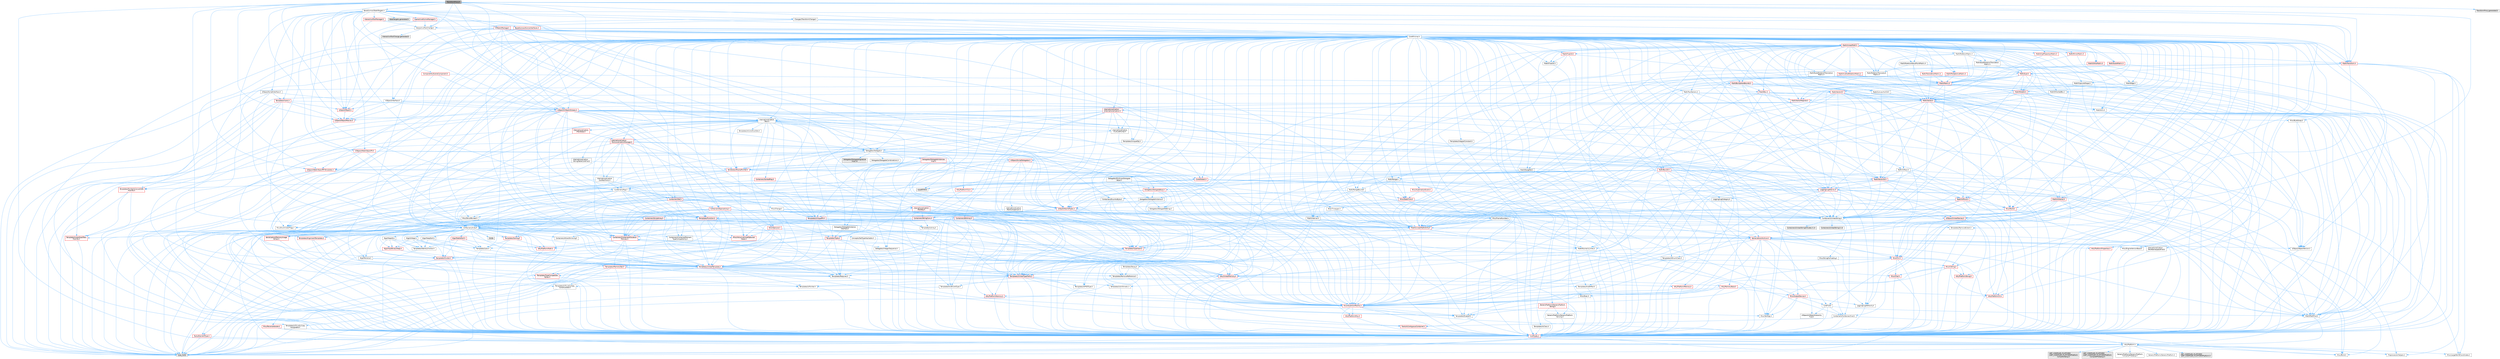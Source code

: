 digraph "TransformProxy.h"
{
 // INTERACTIVE_SVG=YES
 // LATEX_PDF_SIZE
  bgcolor="transparent";
  edge [fontname=Helvetica,fontsize=10,labelfontname=Helvetica,labelfontsize=10];
  node [fontname=Helvetica,fontsize=10,shape=box,height=0.2,width=0.4];
  Node1 [id="Node000001",label="TransformProxy.h",height=0.2,width=0.4,color="gray40", fillcolor="grey60", style="filled", fontcolor="black",tooltip=" "];
  Node1 -> Node2 [id="edge1_Node000001_Node000002",color="steelblue1",style="solid",tooltip=" "];
  Node2 [id="Node000002",label="BaseGizmos/StateTargets.h",height=0.2,width=0.4,color="grey40", fillcolor="white", style="filled",URL="$de/d0d/StateTargets_8h.html",tooltip=" "];
  Node2 -> Node3 [id="edge2_Node000002_Node000003",color="steelblue1",style="solid",tooltip=" "];
  Node3 [id="Node000003",label="BaseGizmos/GizmoInterfaces.h",height=0.2,width=0.4,color="red", fillcolor="#FFF0F0", style="filled",URL="$da/def/GizmoInterfaces_8h.html",tooltip=" "];
  Node3 -> Node4 [id="edge3_Node000003_Node000004",color="steelblue1",style="solid",tooltip=" "];
  Node4 [id="Node000004",label="CoreMinimal.h",height=0.2,width=0.4,color="grey40", fillcolor="white", style="filled",URL="$d7/d67/CoreMinimal_8h.html",tooltip=" "];
  Node4 -> Node5 [id="edge4_Node000004_Node000005",color="steelblue1",style="solid",tooltip=" "];
  Node5 [id="Node000005",label="CoreTypes.h",height=0.2,width=0.4,color="red", fillcolor="#FFF0F0", style="filled",URL="$dc/dec/CoreTypes_8h.html",tooltip=" "];
  Node5 -> Node6 [id="edge5_Node000005_Node000006",color="steelblue1",style="solid",tooltip=" "];
  Node6 [id="Node000006",label="HAL/Platform.h",height=0.2,width=0.4,color="grey40", fillcolor="white", style="filled",URL="$d9/dd0/Platform_8h.html",tooltip=" "];
  Node6 -> Node7 [id="edge6_Node000006_Node000007",color="steelblue1",style="solid",tooltip=" "];
  Node7 [id="Node000007",label="Misc/Build.h",height=0.2,width=0.4,color="grey40", fillcolor="white", style="filled",URL="$d3/dbb/Build_8h.html",tooltip=" "];
  Node6 -> Node8 [id="edge7_Node000006_Node000008",color="steelblue1",style="solid",tooltip=" "];
  Node8 [id="Node000008",label="Misc/LargeWorldCoordinates.h",height=0.2,width=0.4,color="grey40", fillcolor="white", style="filled",URL="$d2/dcb/LargeWorldCoordinates_8h.html",tooltip=" "];
  Node6 -> Node9 [id="edge8_Node000006_Node000009",color="steelblue1",style="solid",tooltip=" "];
  Node9 [id="Node000009",label="type_traits",height=0.2,width=0.4,color="grey60", fillcolor="#E0E0E0", style="filled",tooltip=" "];
  Node6 -> Node10 [id="edge9_Node000006_Node000010",color="steelblue1",style="solid",tooltip=" "];
  Node10 [id="Node000010",label="PreprocessorHelpers.h",height=0.2,width=0.4,color="grey40", fillcolor="white", style="filled",URL="$db/ddb/PreprocessorHelpers_8h.html",tooltip=" "];
  Node6 -> Node11 [id="edge10_Node000006_Node000011",color="steelblue1",style="solid",tooltip=" "];
  Node11 [id="Node000011",label="UBT_COMPILED_PLATFORM\l/UBT_COMPILED_PLATFORMPlatform\lCompilerPreSetup.h",height=0.2,width=0.4,color="grey60", fillcolor="#E0E0E0", style="filled",tooltip=" "];
  Node6 -> Node12 [id="edge11_Node000006_Node000012",color="steelblue1",style="solid",tooltip=" "];
  Node12 [id="Node000012",label="GenericPlatform/GenericPlatform\lCompilerPreSetup.h",height=0.2,width=0.4,color="grey40", fillcolor="white", style="filled",URL="$d9/dc8/GenericPlatformCompilerPreSetup_8h.html",tooltip=" "];
  Node6 -> Node13 [id="edge12_Node000006_Node000013",color="steelblue1",style="solid",tooltip=" "];
  Node13 [id="Node000013",label="GenericPlatform/GenericPlatform.h",height=0.2,width=0.4,color="grey40", fillcolor="white", style="filled",URL="$d6/d84/GenericPlatform_8h.html",tooltip=" "];
  Node6 -> Node14 [id="edge13_Node000006_Node000014",color="steelblue1",style="solid",tooltip=" "];
  Node14 [id="Node000014",label="UBT_COMPILED_PLATFORM\l/UBT_COMPILED_PLATFORMPlatform.h",height=0.2,width=0.4,color="grey60", fillcolor="#E0E0E0", style="filled",tooltip=" "];
  Node6 -> Node15 [id="edge14_Node000006_Node000015",color="steelblue1",style="solid",tooltip=" "];
  Node15 [id="Node000015",label="UBT_COMPILED_PLATFORM\l/UBT_COMPILED_PLATFORMPlatform\lCompilerSetup.h",height=0.2,width=0.4,color="grey60", fillcolor="#E0E0E0", style="filled",tooltip=" "];
  Node4 -> Node19 [id="edge15_Node000004_Node000019",color="steelblue1",style="solid",tooltip=" "];
  Node19 [id="Node000019",label="CoreFwd.h",height=0.2,width=0.4,color="grey40", fillcolor="white", style="filled",URL="$d1/d1e/CoreFwd_8h.html",tooltip=" "];
  Node19 -> Node5 [id="edge16_Node000019_Node000005",color="steelblue1",style="solid",tooltip=" "];
  Node19 -> Node20 [id="edge17_Node000019_Node000020",color="steelblue1",style="solid",tooltip=" "];
  Node20 [id="Node000020",label="Containers/ContainersFwd.h",height=0.2,width=0.4,color="grey40", fillcolor="white", style="filled",URL="$d4/d0a/ContainersFwd_8h.html",tooltip=" "];
  Node20 -> Node6 [id="edge18_Node000020_Node000006",color="steelblue1",style="solid",tooltip=" "];
  Node20 -> Node5 [id="edge19_Node000020_Node000005",color="steelblue1",style="solid",tooltip=" "];
  Node20 -> Node21 [id="edge20_Node000020_Node000021",color="steelblue1",style="solid",tooltip=" "];
  Node21 [id="Node000021",label="Traits/IsContiguousContainer.h",height=0.2,width=0.4,color="red", fillcolor="#FFF0F0", style="filled",URL="$d5/d3c/IsContiguousContainer_8h.html",tooltip=" "];
  Node21 -> Node5 [id="edge21_Node000021_Node000005",color="steelblue1",style="solid",tooltip=" "];
  Node19 -> Node24 [id="edge22_Node000019_Node000024",color="steelblue1",style="solid",tooltip=" "];
  Node24 [id="Node000024",label="Math/MathFwd.h",height=0.2,width=0.4,color="grey40", fillcolor="white", style="filled",URL="$d2/d10/MathFwd_8h.html",tooltip=" "];
  Node24 -> Node6 [id="edge23_Node000024_Node000006",color="steelblue1",style="solid",tooltip=" "];
  Node19 -> Node25 [id="edge24_Node000019_Node000025",color="steelblue1",style="solid",tooltip=" "];
  Node25 [id="Node000025",label="UObject/UObjectHierarchy\lFwd.h",height=0.2,width=0.4,color="grey40", fillcolor="white", style="filled",URL="$d3/d13/UObjectHierarchyFwd_8h.html",tooltip=" "];
  Node4 -> Node25 [id="edge25_Node000004_Node000025",color="steelblue1",style="solid",tooltip=" "];
  Node4 -> Node20 [id="edge26_Node000004_Node000020",color="steelblue1",style="solid",tooltip=" "];
  Node4 -> Node26 [id="edge27_Node000004_Node000026",color="steelblue1",style="solid",tooltip=" "];
  Node26 [id="Node000026",label="Misc/VarArgs.h",height=0.2,width=0.4,color="grey40", fillcolor="white", style="filled",URL="$d5/d6f/VarArgs_8h.html",tooltip=" "];
  Node26 -> Node5 [id="edge28_Node000026_Node000005",color="steelblue1",style="solid",tooltip=" "];
  Node4 -> Node27 [id="edge29_Node000004_Node000027",color="steelblue1",style="solid",tooltip=" "];
  Node27 [id="Node000027",label="Logging/LogVerbosity.h",height=0.2,width=0.4,color="grey40", fillcolor="white", style="filled",URL="$d2/d8f/LogVerbosity_8h.html",tooltip=" "];
  Node27 -> Node5 [id="edge30_Node000027_Node000005",color="steelblue1",style="solid",tooltip=" "];
  Node4 -> Node28 [id="edge31_Node000004_Node000028",color="steelblue1",style="solid",tooltip=" "];
  Node28 [id="Node000028",label="Misc/OutputDevice.h",height=0.2,width=0.4,color="red", fillcolor="#FFF0F0", style="filled",URL="$d7/d32/OutputDevice_8h.html",tooltip=" "];
  Node28 -> Node19 [id="edge32_Node000028_Node000019",color="steelblue1",style="solid",tooltip=" "];
  Node28 -> Node5 [id="edge33_Node000028_Node000005",color="steelblue1",style="solid",tooltip=" "];
  Node28 -> Node27 [id="edge34_Node000028_Node000027",color="steelblue1",style="solid",tooltip=" "];
  Node28 -> Node26 [id="edge35_Node000028_Node000026",color="steelblue1",style="solid",tooltip=" "];
  Node4 -> Node34 [id="edge36_Node000004_Node000034",color="steelblue1",style="solid",tooltip=" "];
  Node34 [id="Node000034",label="HAL/PlatformCrt.h",height=0.2,width=0.4,color="red", fillcolor="#FFF0F0", style="filled",URL="$d8/d75/PlatformCrt_8h.html",tooltip=" "];
  Node4 -> Node44 [id="edge37_Node000004_Node000044",color="steelblue1",style="solid",tooltip=" "];
  Node44 [id="Node000044",label="HAL/PlatformMisc.h",height=0.2,width=0.4,color="red", fillcolor="#FFF0F0", style="filled",URL="$d0/df5/PlatformMisc_8h.html",tooltip=" "];
  Node44 -> Node5 [id="edge38_Node000044_Node000005",color="steelblue1",style="solid",tooltip=" "];
  Node4 -> Node63 [id="edge39_Node000004_Node000063",color="steelblue1",style="solid",tooltip=" "];
  Node63 [id="Node000063",label="Misc/AssertionMacros.h",height=0.2,width=0.4,color="red", fillcolor="#FFF0F0", style="filled",URL="$d0/dfa/AssertionMacros_8h.html",tooltip=" "];
  Node63 -> Node5 [id="edge40_Node000063_Node000005",color="steelblue1",style="solid",tooltip=" "];
  Node63 -> Node6 [id="edge41_Node000063_Node000006",color="steelblue1",style="solid",tooltip=" "];
  Node63 -> Node44 [id="edge42_Node000063_Node000044",color="steelblue1",style="solid",tooltip=" "];
  Node63 -> Node10 [id="edge43_Node000063_Node000010",color="steelblue1",style="solid",tooltip=" "];
  Node63 -> Node64 [id="edge44_Node000063_Node000064",color="steelblue1",style="solid",tooltip=" "];
  Node64 [id="Node000064",label="Templates/EnableIf.h",height=0.2,width=0.4,color="grey40", fillcolor="white", style="filled",URL="$d7/d60/EnableIf_8h.html",tooltip=" "];
  Node64 -> Node5 [id="edge45_Node000064_Node000005",color="steelblue1",style="solid",tooltip=" "];
  Node63 -> Node26 [id="edge46_Node000063_Node000026",color="steelblue1",style="solid",tooltip=" "];
  Node4 -> Node72 [id="edge47_Node000004_Node000072",color="steelblue1",style="solid",tooltip=" "];
  Node72 [id="Node000072",label="Templates/IsPointer.h",height=0.2,width=0.4,color="grey40", fillcolor="white", style="filled",URL="$d7/d05/IsPointer_8h.html",tooltip=" "];
  Node72 -> Node5 [id="edge48_Node000072_Node000005",color="steelblue1",style="solid",tooltip=" "];
  Node4 -> Node73 [id="edge49_Node000004_Node000073",color="steelblue1",style="solid",tooltip=" "];
  Node73 [id="Node000073",label="HAL/PlatformMemory.h",height=0.2,width=0.4,color="red", fillcolor="#FFF0F0", style="filled",URL="$de/d68/PlatformMemory_8h.html",tooltip=" "];
  Node73 -> Node5 [id="edge50_Node000073_Node000005",color="steelblue1",style="solid",tooltip=" "];
  Node4 -> Node56 [id="edge51_Node000004_Node000056",color="steelblue1",style="solid",tooltip=" "];
  Node56 [id="Node000056",label="HAL/PlatformAtomics.h",height=0.2,width=0.4,color="red", fillcolor="#FFF0F0", style="filled",URL="$d3/d36/PlatformAtomics_8h.html",tooltip=" "];
  Node56 -> Node5 [id="edge52_Node000056_Node000005",color="steelblue1",style="solid",tooltip=" "];
  Node4 -> Node78 [id="edge53_Node000004_Node000078",color="steelblue1",style="solid",tooltip=" "];
  Node78 [id="Node000078",label="Misc/Exec.h",height=0.2,width=0.4,color="grey40", fillcolor="white", style="filled",URL="$de/ddb/Exec_8h.html",tooltip=" "];
  Node78 -> Node5 [id="edge54_Node000078_Node000005",color="steelblue1",style="solid",tooltip=" "];
  Node78 -> Node63 [id="edge55_Node000078_Node000063",color="steelblue1",style="solid",tooltip=" "];
  Node4 -> Node79 [id="edge56_Node000004_Node000079",color="steelblue1",style="solid",tooltip=" "];
  Node79 [id="Node000079",label="HAL/MemoryBase.h",height=0.2,width=0.4,color="red", fillcolor="#FFF0F0", style="filled",URL="$d6/d9f/MemoryBase_8h.html",tooltip=" "];
  Node79 -> Node5 [id="edge57_Node000079_Node000005",color="steelblue1",style="solid",tooltip=" "];
  Node79 -> Node56 [id="edge58_Node000079_Node000056",color="steelblue1",style="solid",tooltip=" "];
  Node79 -> Node34 [id="edge59_Node000079_Node000034",color="steelblue1",style="solid",tooltip=" "];
  Node79 -> Node78 [id="edge60_Node000079_Node000078",color="steelblue1",style="solid",tooltip=" "];
  Node79 -> Node28 [id="edge61_Node000079_Node000028",color="steelblue1",style="solid",tooltip=" "];
  Node4 -> Node89 [id="edge62_Node000004_Node000089",color="steelblue1",style="solid",tooltip=" "];
  Node89 [id="Node000089",label="HAL/UnrealMemory.h",height=0.2,width=0.4,color="red", fillcolor="#FFF0F0", style="filled",URL="$d9/d96/UnrealMemory_8h.html",tooltip=" "];
  Node89 -> Node5 [id="edge63_Node000089_Node000005",color="steelblue1",style="solid",tooltip=" "];
  Node89 -> Node79 [id="edge64_Node000089_Node000079",color="steelblue1",style="solid",tooltip=" "];
  Node89 -> Node73 [id="edge65_Node000089_Node000073",color="steelblue1",style="solid",tooltip=" "];
  Node89 -> Node72 [id="edge66_Node000089_Node000072",color="steelblue1",style="solid",tooltip=" "];
  Node4 -> Node91 [id="edge67_Node000004_Node000091",color="steelblue1",style="solid",tooltip=" "];
  Node91 [id="Node000091",label="Templates/IsArithmetic.h",height=0.2,width=0.4,color="grey40", fillcolor="white", style="filled",URL="$d2/d5d/IsArithmetic_8h.html",tooltip=" "];
  Node91 -> Node5 [id="edge68_Node000091_Node000005",color="steelblue1",style="solid",tooltip=" "];
  Node4 -> Node85 [id="edge69_Node000004_Node000085",color="steelblue1",style="solid",tooltip=" "];
  Node85 [id="Node000085",label="Templates/AndOrNot.h",height=0.2,width=0.4,color="grey40", fillcolor="white", style="filled",URL="$db/d0a/AndOrNot_8h.html",tooltip=" "];
  Node85 -> Node5 [id="edge70_Node000085_Node000005",color="steelblue1",style="solid",tooltip=" "];
  Node4 -> Node92 [id="edge71_Node000004_Node000092",color="steelblue1",style="solid",tooltip=" "];
  Node92 [id="Node000092",label="Templates/IsPODType.h",height=0.2,width=0.4,color="grey40", fillcolor="white", style="filled",URL="$d7/db1/IsPODType_8h.html",tooltip=" "];
  Node92 -> Node5 [id="edge72_Node000092_Node000005",color="steelblue1",style="solid",tooltip=" "];
  Node4 -> Node93 [id="edge73_Node000004_Node000093",color="steelblue1",style="solid",tooltip=" "];
  Node93 [id="Node000093",label="Templates/IsUECoreType.h",height=0.2,width=0.4,color="grey40", fillcolor="white", style="filled",URL="$d1/db8/IsUECoreType_8h.html",tooltip=" "];
  Node93 -> Node5 [id="edge74_Node000093_Node000005",color="steelblue1",style="solid",tooltip=" "];
  Node93 -> Node9 [id="edge75_Node000093_Node000009",color="steelblue1",style="solid",tooltip=" "];
  Node4 -> Node86 [id="edge76_Node000004_Node000086",color="steelblue1",style="solid",tooltip=" "];
  Node86 [id="Node000086",label="Templates/IsTriviallyCopy\lConstructible.h",height=0.2,width=0.4,color="grey40", fillcolor="white", style="filled",URL="$d3/d78/IsTriviallyCopyConstructible_8h.html",tooltip=" "];
  Node86 -> Node5 [id="edge77_Node000086_Node000005",color="steelblue1",style="solid",tooltip=" "];
  Node86 -> Node9 [id="edge78_Node000086_Node000009",color="steelblue1",style="solid",tooltip=" "];
  Node4 -> Node94 [id="edge79_Node000004_Node000094",color="steelblue1",style="solid",tooltip=" "];
  Node94 [id="Node000094",label="Templates/UnrealTypeTraits.h",height=0.2,width=0.4,color="red", fillcolor="#FFF0F0", style="filled",URL="$d2/d2d/UnrealTypeTraits_8h.html",tooltip=" "];
  Node94 -> Node5 [id="edge80_Node000094_Node000005",color="steelblue1",style="solid",tooltip=" "];
  Node94 -> Node72 [id="edge81_Node000094_Node000072",color="steelblue1",style="solid",tooltip=" "];
  Node94 -> Node63 [id="edge82_Node000094_Node000063",color="steelblue1",style="solid",tooltip=" "];
  Node94 -> Node85 [id="edge83_Node000094_Node000085",color="steelblue1",style="solid",tooltip=" "];
  Node94 -> Node64 [id="edge84_Node000094_Node000064",color="steelblue1",style="solid",tooltip=" "];
  Node94 -> Node91 [id="edge85_Node000094_Node000091",color="steelblue1",style="solid",tooltip=" "];
  Node94 -> Node92 [id="edge86_Node000094_Node000092",color="steelblue1",style="solid",tooltip=" "];
  Node94 -> Node93 [id="edge87_Node000094_Node000093",color="steelblue1",style="solid",tooltip=" "];
  Node94 -> Node86 [id="edge88_Node000094_Node000086",color="steelblue1",style="solid",tooltip=" "];
  Node4 -> Node64 [id="edge89_Node000004_Node000064",color="steelblue1",style="solid",tooltip=" "];
  Node4 -> Node96 [id="edge90_Node000004_Node000096",color="steelblue1",style="solid",tooltip=" "];
  Node96 [id="Node000096",label="Templates/RemoveReference.h",height=0.2,width=0.4,color="grey40", fillcolor="white", style="filled",URL="$da/dbe/RemoveReference_8h.html",tooltip=" "];
  Node96 -> Node5 [id="edge91_Node000096_Node000005",color="steelblue1",style="solid",tooltip=" "];
  Node4 -> Node97 [id="edge92_Node000004_Node000097",color="steelblue1",style="solid",tooltip=" "];
  Node97 [id="Node000097",label="Templates/IntegralConstant.h",height=0.2,width=0.4,color="grey40", fillcolor="white", style="filled",URL="$db/d1b/IntegralConstant_8h.html",tooltip=" "];
  Node97 -> Node5 [id="edge93_Node000097_Node000005",color="steelblue1",style="solid",tooltip=" "];
  Node4 -> Node98 [id="edge94_Node000004_Node000098",color="steelblue1",style="solid",tooltip=" "];
  Node98 [id="Node000098",label="Templates/IsClass.h",height=0.2,width=0.4,color="grey40", fillcolor="white", style="filled",URL="$db/dcb/IsClass_8h.html",tooltip=" "];
  Node98 -> Node5 [id="edge95_Node000098_Node000005",color="steelblue1",style="solid",tooltip=" "];
  Node4 -> Node99 [id="edge96_Node000004_Node000099",color="steelblue1",style="solid",tooltip=" "];
  Node99 [id="Node000099",label="Templates/TypeCompatible\lBytes.h",height=0.2,width=0.4,color="red", fillcolor="#FFF0F0", style="filled",URL="$df/d0a/TypeCompatibleBytes_8h.html",tooltip=" "];
  Node99 -> Node5 [id="edge97_Node000099_Node000005",color="steelblue1",style="solid",tooltip=" "];
  Node99 -> Node9 [id="edge98_Node000099_Node000009",color="steelblue1",style="solid",tooltip=" "];
  Node4 -> Node21 [id="edge99_Node000004_Node000021",color="steelblue1",style="solid",tooltip=" "];
  Node4 -> Node100 [id="edge100_Node000004_Node000100",color="steelblue1",style="solid",tooltip=" "];
  Node100 [id="Node000100",label="Templates/UnrealTemplate.h",height=0.2,width=0.4,color="red", fillcolor="#FFF0F0", style="filled",URL="$d4/d24/UnrealTemplate_8h.html",tooltip=" "];
  Node100 -> Node5 [id="edge101_Node000100_Node000005",color="steelblue1",style="solid",tooltip=" "];
  Node100 -> Node72 [id="edge102_Node000100_Node000072",color="steelblue1",style="solid",tooltip=" "];
  Node100 -> Node89 [id="edge103_Node000100_Node000089",color="steelblue1",style="solid",tooltip=" "];
  Node100 -> Node94 [id="edge104_Node000100_Node000094",color="steelblue1",style="solid",tooltip=" "];
  Node100 -> Node96 [id="edge105_Node000100_Node000096",color="steelblue1",style="solid",tooltip=" "];
  Node100 -> Node66 [id="edge106_Node000100_Node000066",color="steelblue1",style="solid",tooltip=" "];
  Node66 [id="Node000066",label="Templates/Requires.h",height=0.2,width=0.4,color="grey40", fillcolor="white", style="filled",URL="$dc/d96/Requires_8h.html",tooltip=" "];
  Node66 -> Node64 [id="edge107_Node000066_Node000064",color="steelblue1",style="solid",tooltip=" "];
  Node66 -> Node9 [id="edge108_Node000066_Node000009",color="steelblue1",style="solid",tooltip=" "];
  Node100 -> Node99 [id="edge109_Node000100_Node000099",color="steelblue1",style="solid",tooltip=" "];
  Node100 -> Node21 [id="edge110_Node000100_Node000021",color="steelblue1",style="solid",tooltip=" "];
  Node100 -> Node9 [id="edge111_Node000100_Node000009",color="steelblue1",style="solid",tooltip=" "];
  Node4 -> Node49 [id="edge112_Node000004_Node000049",color="steelblue1",style="solid",tooltip=" "];
  Node49 [id="Node000049",label="Math/NumericLimits.h",height=0.2,width=0.4,color="grey40", fillcolor="white", style="filled",URL="$df/d1b/NumericLimits_8h.html",tooltip=" "];
  Node49 -> Node5 [id="edge113_Node000049_Node000005",color="steelblue1",style="solid",tooltip=" "];
  Node4 -> Node104 [id="edge114_Node000004_Node000104",color="steelblue1",style="solid",tooltip=" "];
  Node104 [id="Node000104",label="HAL/PlatformMath.h",height=0.2,width=0.4,color="red", fillcolor="#FFF0F0", style="filled",URL="$dc/d53/PlatformMath_8h.html",tooltip=" "];
  Node104 -> Node5 [id="edge115_Node000104_Node000005",color="steelblue1",style="solid",tooltip=" "];
  Node4 -> Node87 [id="edge116_Node000004_Node000087",color="steelblue1",style="solid",tooltip=" "];
  Node87 [id="Node000087",label="Templates/IsTriviallyCopy\lAssignable.h",height=0.2,width=0.4,color="grey40", fillcolor="white", style="filled",URL="$d2/df2/IsTriviallyCopyAssignable_8h.html",tooltip=" "];
  Node87 -> Node5 [id="edge117_Node000087_Node000005",color="steelblue1",style="solid",tooltip=" "];
  Node87 -> Node9 [id="edge118_Node000087_Node000009",color="steelblue1",style="solid",tooltip=" "];
  Node4 -> Node112 [id="edge119_Node000004_Node000112",color="steelblue1",style="solid",tooltip=" "];
  Node112 [id="Node000112",label="Templates/MemoryOps.h",height=0.2,width=0.4,color="red", fillcolor="#FFF0F0", style="filled",URL="$db/dea/MemoryOps_8h.html",tooltip=" "];
  Node112 -> Node5 [id="edge120_Node000112_Node000005",color="steelblue1",style="solid",tooltip=" "];
  Node112 -> Node89 [id="edge121_Node000112_Node000089",color="steelblue1",style="solid",tooltip=" "];
  Node112 -> Node87 [id="edge122_Node000112_Node000087",color="steelblue1",style="solid",tooltip=" "];
  Node112 -> Node86 [id="edge123_Node000112_Node000086",color="steelblue1",style="solid",tooltip=" "];
  Node112 -> Node66 [id="edge124_Node000112_Node000066",color="steelblue1",style="solid",tooltip=" "];
  Node112 -> Node94 [id="edge125_Node000112_Node000094",color="steelblue1",style="solid",tooltip=" "];
  Node112 -> Node9 [id="edge126_Node000112_Node000009",color="steelblue1",style="solid",tooltip=" "];
  Node4 -> Node113 [id="edge127_Node000004_Node000113",color="steelblue1",style="solid",tooltip=" "];
  Node113 [id="Node000113",label="Containers/ContainerAllocation\lPolicies.h",height=0.2,width=0.4,color="red", fillcolor="#FFF0F0", style="filled",URL="$d7/dff/ContainerAllocationPolicies_8h.html",tooltip=" "];
  Node113 -> Node5 [id="edge128_Node000113_Node000005",color="steelblue1",style="solid",tooltip=" "];
  Node113 -> Node113 [id="edge129_Node000113_Node000113",color="steelblue1",style="solid",tooltip=" "];
  Node113 -> Node104 [id="edge130_Node000113_Node000104",color="steelblue1",style="solid",tooltip=" "];
  Node113 -> Node89 [id="edge131_Node000113_Node000089",color="steelblue1",style="solid",tooltip=" "];
  Node113 -> Node49 [id="edge132_Node000113_Node000049",color="steelblue1",style="solid",tooltip=" "];
  Node113 -> Node63 [id="edge133_Node000113_Node000063",color="steelblue1",style="solid",tooltip=" "];
  Node113 -> Node112 [id="edge134_Node000113_Node000112",color="steelblue1",style="solid",tooltip=" "];
  Node113 -> Node99 [id="edge135_Node000113_Node000099",color="steelblue1",style="solid",tooltip=" "];
  Node113 -> Node9 [id="edge136_Node000113_Node000009",color="steelblue1",style="solid",tooltip=" "];
  Node4 -> Node116 [id="edge137_Node000004_Node000116",color="steelblue1",style="solid",tooltip=" "];
  Node116 [id="Node000116",label="Templates/IsEnumClass.h",height=0.2,width=0.4,color="grey40", fillcolor="white", style="filled",URL="$d7/d15/IsEnumClass_8h.html",tooltip=" "];
  Node116 -> Node5 [id="edge138_Node000116_Node000005",color="steelblue1",style="solid",tooltip=" "];
  Node116 -> Node85 [id="edge139_Node000116_Node000085",color="steelblue1",style="solid",tooltip=" "];
  Node4 -> Node117 [id="edge140_Node000004_Node000117",color="steelblue1",style="solid",tooltip=" "];
  Node117 [id="Node000117",label="HAL/PlatformProperties.h",height=0.2,width=0.4,color="red", fillcolor="#FFF0F0", style="filled",URL="$d9/db0/PlatformProperties_8h.html",tooltip=" "];
  Node117 -> Node5 [id="edge141_Node000117_Node000005",color="steelblue1",style="solid",tooltip=" "];
  Node4 -> Node120 [id="edge142_Node000004_Node000120",color="steelblue1",style="solid",tooltip=" "];
  Node120 [id="Node000120",label="Misc/EngineVersionBase.h",height=0.2,width=0.4,color="grey40", fillcolor="white", style="filled",URL="$d5/d2b/EngineVersionBase_8h.html",tooltip=" "];
  Node120 -> Node5 [id="edge143_Node000120_Node000005",color="steelblue1",style="solid",tooltip=" "];
  Node4 -> Node121 [id="edge144_Node000004_Node000121",color="steelblue1",style="solid",tooltip=" "];
  Node121 [id="Node000121",label="Internationalization\l/TextNamespaceFwd.h",height=0.2,width=0.4,color="grey40", fillcolor="white", style="filled",URL="$d8/d97/TextNamespaceFwd_8h.html",tooltip=" "];
  Node121 -> Node5 [id="edge145_Node000121_Node000005",color="steelblue1",style="solid",tooltip=" "];
  Node4 -> Node122 [id="edge146_Node000004_Node000122",color="steelblue1",style="solid",tooltip=" "];
  Node122 [id="Node000122",label="Serialization/Archive.h",height=0.2,width=0.4,color="red", fillcolor="#FFF0F0", style="filled",URL="$d7/d3b/Archive_8h.html",tooltip=" "];
  Node122 -> Node19 [id="edge147_Node000122_Node000019",color="steelblue1",style="solid",tooltip=" "];
  Node122 -> Node5 [id="edge148_Node000122_Node000005",color="steelblue1",style="solid",tooltip=" "];
  Node122 -> Node117 [id="edge149_Node000122_Node000117",color="steelblue1",style="solid",tooltip=" "];
  Node122 -> Node121 [id="edge150_Node000122_Node000121",color="steelblue1",style="solid",tooltip=" "];
  Node122 -> Node24 [id="edge151_Node000122_Node000024",color="steelblue1",style="solid",tooltip=" "];
  Node122 -> Node63 [id="edge152_Node000122_Node000063",color="steelblue1",style="solid",tooltip=" "];
  Node122 -> Node7 [id="edge153_Node000122_Node000007",color="steelblue1",style="solid",tooltip=" "];
  Node122 -> Node120 [id="edge154_Node000122_Node000120",color="steelblue1",style="solid",tooltip=" "];
  Node122 -> Node26 [id="edge155_Node000122_Node000026",color="steelblue1",style="solid",tooltip=" "];
  Node122 -> Node64 [id="edge156_Node000122_Node000064",color="steelblue1",style="solid",tooltip=" "];
  Node122 -> Node116 [id="edge157_Node000122_Node000116",color="steelblue1",style="solid",tooltip=" "];
  Node122 -> Node100 [id="edge158_Node000122_Node000100",color="steelblue1",style="solid",tooltip=" "];
  Node122 -> Node125 [id="edge159_Node000122_Node000125",color="steelblue1",style="solid",tooltip=" "];
  Node125 [id="Node000125",label="UObject/ObjectVersion.h",height=0.2,width=0.4,color="grey40", fillcolor="white", style="filled",URL="$da/d63/ObjectVersion_8h.html",tooltip=" "];
  Node125 -> Node5 [id="edge160_Node000125_Node000005",color="steelblue1",style="solid",tooltip=" "];
  Node4 -> Node126 [id="edge161_Node000004_Node000126",color="steelblue1",style="solid",tooltip=" "];
  Node126 [id="Node000126",label="Templates/Less.h",height=0.2,width=0.4,color="grey40", fillcolor="white", style="filled",URL="$de/dc8/Less_8h.html",tooltip=" "];
  Node126 -> Node5 [id="edge162_Node000126_Node000005",color="steelblue1",style="solid",tooltip=" "];
  Node126 -> Node100 [id="edge163_Node000126_Node000100",color="steelblue1",style="solid",tooltip=" "];
  Node4 -> Node127 [id="edge164_Node000004_Node000127",color="steelblue1",style="solid",tooltip=" "];
  Node127 [id="Node000127",label="Templates/Sorting.h",height=0.2,width=0.4,color="red", fillcolor="#FFF0F0", style="filled",URL="$d3/d9e/Sorting_8h.html",tooltip=" "];
  Node127 -> Node5 [id="edge165_Node000127_Node000005",color="steelblue1",style="solid",tooltip=" "];
  Node127 -> Node104 [id="edge166_Node000127_Node000104",color="steelblue1",style="solid",tooltip=" "];
  Node127 -> Node126 [id="edge167_Node000127_Node000126",color="steelblue1",style="solid",tooltip=" "];
  Node4 -> Node138 [id="edge168_Node000004_Node000138",color="steelblue1",style="solid",tooltip=" "];
  Node138 [id="Node000138",label="Misc/Char.h",height=0.2,width=0.4,color="red", fillcolor="#FFF0F0", style="filled",URL="$d0/d58/Char_8h.html",tooltip=" "];
  Node138 -> Node5 [id="edge169_Node000138_Node000005",color="steelblue1",style="solid",tooltip=" "];
  Node138 -> Node9 [id="edge170_Node000138_Node000009",color="steelblue1",style="solid",tooltip=" "];
  Node4 -> Node141 [id="edge171_Node000004_Node000141",color="steelblue1",style="solid",tooltip=" "];
  Node141 [id="Node000141",label="GenericPlatform/GenericPlatform\lStricmp.h",height=0.2,width=0.4,color="grey40", fillcolor="white", style="filled",URL="$d2/d86/GenericPlatformStricmp_8h.html",tooltip=" "];
  Node141 -> Node5 [id="edge172_Node000141_Node000005",color="steelblue1",style="solid",tooltip=" "];
  Node4 -> Node142 [id="edge173_Node000004_Node000142",color="steelblue1",style="solid",tooltip=" "];
  Node142 [id="Node000142",label="GenericPlatform/GenericPlatform\lString.h",height=0.2,width=0.4,color="red", fillcolor="#FFF0F0", style="filled",URL="$dd/d20/GenericPlatformString_8h.html",tooltip=" "];
  Node142 -> Node5 [id="edge174_Node000142_Node000005",color="steelblue1",style="solid",tooltip=" "];
  Node142 -> Node141 [id="edge175_Node000142_Node000141",color="steelblue1",style="solid",tooltip=" "];
  Node142 -> Node64 [id="edge176_Node000142_Node000064",color="steelblue1",style="solid",tooltip=" "];
  Node142 -> Node9 [id="edge177_Node000142_Node000009",color="steelblue1",style="solid",tooltip=" "];
  Node4 -> Node75 [id="edge178_Node000004_Node000075",color="steelblue1",style="solid",tooltip=" "];
  Node75 [id="Node000075",label="HAL/PlatformString.h",height=0.2,width=0.4,color="red", fillcolor="#FFF0F0", style="filled",URL="$db/db5/PlatformString_8h.html",tooltip=" "];
  Node75 -> Node5 [id="edge179_Node000075_Node000005",color="steelblue1",style="solid",tooltip=" "];
  Node4 -> Node145 [id="edge180_Node000004_Node000145",color="steelblue1",style="solid",tooltip=" "];
  Node145 [id="Node000145",label="Misc/CString.h",height=0.2,width=0.4,color="red", fillcolor="#FFF0F0", style="filled",URL="$d2/d49/CString_8h.html",tooltip=" "];
  Node145 -> Node5 [id="edge181_Node000145_Node000005",color="steelblue1",style="solid",tooltip=" "];
  Node145 -> Node34 [id="edge182_Node000145_Node000034",color="steelblue1",style="solid",tooltip=" "];
  Node145 -> Node75 [id="edge183_Node000145_Node000075",color="steelblue1",style="solid",tooltip=" "];
  Node145 -> Node63 [id="edge184_Node000145_Node000063",color="steelblue1",style="solid",tooltip=" "];
  Node145 -> Node138 [id="edge185_Node000145_Node000138",color="steelblue1",style="solid",tooltip=" "];
  Node145 -> Node26 [id="edge186_Node000145_Node000026",color="steelblue1",style="solid",tooltip=" "];
  Node4 -> Node146 [id="edge187_Node000004_Node000146",color="steelblue1",style="solid",tooltip=" "];
  Node146 [id="Node000146",label="Misc/Crc.h",height=0.2,width=0.4,color="red", fillcolor="#FFF0F0", style="filled",URL="$d4/dd2/Crc_8h.html",tooltip=" "];
  Node146 -> Node5 [id="edge188_Node000146_Node000005",color="steelblue1",style="solid",tooltip=" "];
  Node146 -> Node75 [id="edge189_Node000146_Node000075",color="steelblue1",style="solid",tooltip=" "];
  Node146 -> Node63 [id="edge190_Node000146_Node000063",color="steelblue1",style="solid",tooltip=" "];
  Node146 -> Node145 [id="edge191_Node000146_Node000145",color="steelblue1",style="solid",tooltip=" "];
  Node146 -> Node138 [id="edge192_Node000146_Node000138",color="steelblue1",style="solid",tooltip=" "];
  Node146 -> Node94 [id="edge193_Node000146_Node000094",color="steelblue1",style="solid",tooltip=" "];
  Node4 -> Node137 [id="edge194_Node000004_Node000137",color="steelblue1",style="solid",tooltip=" "];
  Node137 [id="Node000137",label="Math/UnrealMathUtility.h",height=0.2,width=0.4,color="red", fillcolor="#FFF0F0", style="filled",URL="$db/db8/UnrealMathUtility_8h.html",tooltip=" "];
  Node137 -> Node5 [id="edge195_Node000137_Node000005",color="steelblue1",style="solid",tooltip=" "];
  Node137 -> Node63 [id="edge196_Node000137_Node000063",color="steelblue1",style="solid",tooltip=" "];
  Node137 -> Node104 [id="edge197_Node000137_Node000104",color="steelblue1",style="solid",tooltip=" "];
  Node137 -> Node24 [id="edge198_Node000137_Node000024",color="steelblue1",style="solid",tooltip=" "];
  Node137 -> Node66 [id="edge199_Node000137_Node000066",color="steelblue1",style="solid",tooltip=" "];
  Node4 -> Node147 [id="edge200_Node000004_Node000147",color="steelblue1",style="solid",tooltip=" "];
  Node147 [id="Node000147",label="Containers/UnrealString.h",height=0.2,width=0.4,color="grey40", fillcolor="white", style="filled",URL="$d5/dba/UnrealString_8h.html",tooltip=" "];
  Node147 -> Node148 [id="edge201_Node000147_Node000148",color="steelblue1",style="solid",tooltip=" "];
  Node148 [id="Node000148",label="Containers/UnrealStringIncludes.h.inl",height=0.2,width=0.4,color="grey60", fillcolor="#E0E0E0", style="filled",tooltip=" "];
  Node147 -> Node149 [id="edge202_Node000147_Node000149",color="steelblue1",style="solid",tooltip=" "];
  Node149 [id="Node000149",label="Containers/UnrealString.h.inl",height=0.2,width=0.4,color="grey60", fillcolor="#E0E0E0", style="filled",tooltip=" "];
  Node147 -> Node150 [id="edge203_Node000147_Node000150",color="steelblue1",style="solid",tooltip=" "];
  Node150 [id="Node000150",label="Misc/StringFormatArg.h",height=0.2,width=0.4,color="grey40", fillcolor="white", style="filled",URL="$d2/d16/StringFormatArg_8h.html",tooltip=" "];
  Node150 -> Node20 [id="edge204_Node000150_Node000020",color="steelblue1",style="solid",tooltip=" "];
  Node4 -> Node151 [id="edge205_Node000004_Node000151",color="steelblue1",style="solid",tooltip=" "];
  Node151 [id="Node000151",label="Containers/Array.h",height=0.2,width=0.4,color="grey40", fillcolor="white", style="filled",URL="$df/dd0/Array_8h.html",tooltip=" "];
  Node151 -> Node5 [id="edge206_Node000151_Node000005",color="steelblue1",style="solid",tooltip=" "];
  Node151 -> Node63 [id="edge207_Node000151_Node000063",color="steelblue1",style="solid",tooltip=" "];
  Node151 -> Node152 [id="edge208_Node000151_Node000152",color="steelblue1",style="solid",tooltip=" "];
  Node152 [id="Node000152",label="Misc/IntrusiveUnsetOptional\lState.h",height=0.2,width=0.4,color="red", fillcolor="#FFF0F0", style="filled",URL="$d2/d0a/IntrusiveUnsetOptionalState_8h.html",tooltip=" "];
  Node151 -> Node154 [id="edge209_Node000151_Node000154",color="steelblue1",style="solid",tooltip=" "];
  Node154 [id="Node000154",label="Misc/ReverseIterate.h",height=0.2,width=0.4,color="red", fillcolor="#FFF0F0", style="filled",URL="$db/de3/ReverseIterate_8h.html",tooltip=" "];
  Node154 -> Node6 [id="edge210_Node000154_Node000006",color="steelblue1",style="solid",tooltip=" "];
  Node151 -> Node89 [id="edge211_Node000151_Node000089",color="steelblue1",style="solid",tooltip=" "];
  Node151 -> Node94 [id="edge212_Node000151_Node000094",color="steelblue1",style="solid",tooltip=" "];
  Node151 -> Node100 [id="edge213_Node000151_Node000100",color="steelblue1",style="solid",tooltip=" "];
  Node151 -> Node156 [id="edge214_Node000151_Node000156",color="steelblue1",style="solid",tooltip=" "];
  Node156 [id="Node000156",label="Containers/AllowShrinking.h",height=0.2,width=0.4,color="grey40", fillcolor="white", style="filled",URL="$d7/d1a/AllowShrinking_8h.html",tooltip=" "];
  Node156 -> Node5 [id="edge215_Node000156_Node000005",color="steelblue1",style="solid",tooltip=" "];
  Node151 -> Node113 [id="edge216_Node000151_Node000113",color="steelblue1",style="solid",tooltip=" "];
  Node151 -> Node157 [id="edge217_Node000151_Node000157",color="steelblue1",style="solid",tooltip=" "];
  Node157 [id="Node000157",label="Containers/ContainerElement\lTypeCompatibility.h",height=0.2,width=0.4,color="grey40", fillcolor="white", style="filled",URL="$df/ddf/ContainerElementTypeCompatibility_8h.html",tooltip=" "];
  Node157 -> Node5 [id="edge218_Node000157_Node000005",color="steelblue1",style="solid",tooltip=" "];
  Node157 -> Node94 [id="edge219_Node000157_Node000094",color="steelblue1",style="solid",tooltip=" "];
  Node151 -> Node122 [id="edge220_Node000151_Node000122",color="steelblue1",style="solid",tooltip=" "];
  Node151 -> Node158 [id="edge221_Node000151_Node000158",color="steelblue1",style="solid",tooltip=" "];
  Node158 [id="Node000158",label="Serialization/MemoryImage\lWriter.h",height=0.2,width=0.4,color="red", fillcolor="#FFF0F0", style="filled",URL="$d0/d08/MemoryImageWriter_8h.html",tooltip=" "];
  Node158 -> Node5 [id="edge222_Node000158_Node000005",color="steelblue1",style="solid",tooltip=" "];
  Node151 -> Node167 [id="edge223_Node000151_Node000167",color="steelblue1",style="solid",tooltip=" "];
  Node167 [id="Node000167",label="Algo/Heapify.h",height=0.2,width=0.4,color="grey40", fillcolor="white", style="filled",URL="$d0/d2a/Heapify_8h.html",tooltip=" "];
  Node167 -> Node134 [id="edge224_Node000167_Node000134",color="steelblue1",style="solid",tooltip=" "];
  Node134 [id="Node000134",label="Algo/Impl/BinaryHeap.h",height=0.2,width=0.4,color="red", fillcolor="#FFF0F0", style="filled",URL="$d7/da3/Algo_2Impl_2BinaryHeap_8h.html",tooltip=" "];
  Node134 -> Node130 [id="edge225_Node000134_Node000130",color="steelblue1",style="solid",tooltip=" "];
  Node130 [id="Node000130",label="Templates/Invoke.h",height=0.2,width=0.4,color="red", fillcolor="#FFF0F0", style="filled",URL="$d7/deb/Invoke_8h.html",tooltip=" "];
  Node130 -> Node5 [id="edge226_Node000130_Node000005",color="steelblue1",style="solid",tooltip=" "];
  Node130 -> Node100 [id="edge227_Node000130_Node000100",color="steelblue1",style="solid",tooltip=" "];
  Node130 -> Node9 [id="edge228_Node000130_Node000009",color="steelblue1",style="solid",tooltip=" "];
  Node134 -> Node9 [id="edge229_Node000134_Node000009",color="steelblue1",style="solid",tooltip=" "];
  Node167 -> Node129 [id="edge230_Node000167_Node000129",color="steelblue1",style="solid",tooltip=" "];
  Node129 [id="Node000129",label="Templates/IdentityFunctor.h",height=0.2,width=0.4,color="grey40", fillcolor="white", style="filled",URL="$d7/d2e/IdentityFunctor_8h.html",tooltip=" "];
  Node129 -> Node6 [id="edge231_Node000129_Node000006",color="steelblue1",style="solid",tooltip=" "];
  Node167 -> Node130 [id="edge232_Node000167_Node000130",color="steelblue1",style="solid",tooltip=" "];
  Node167 -> Node126 [id="edge233_Node000167_Node000126",color="steelblue1",style="solid",tooltip=" "];
  Node167 -> Node100 [id="edge234_Node000167_Node000100",color="steelblue1",style="solid",tooltip=" "];
  Node151 -> Node168 [id="edge235_Node000151_Node000168",color="steelblue1",style="solid",tooltip=" "];
  Node168 [id="Node000168",label="Algo/HeapSort.h",height=0.2,width=0.4,color="grey40", fillcolor="white", style="filled",URL="$d3/d92/HeapSort_8h.html",tooltip=" "];
  Node168 -> Node134 [id="edge236_Node000168_Node000134",color="steelblue1",style="solid",tooltip=" "];
  Node168 -> Node129 [id="edge237_Node000168_Node000129",color="steelblue1",style="solid",tooltip=" "];
  Node168 -> Node126 [id="edge238_Node000168_Node000126",color="steelblue1",style="solid",tooltip=" "];
  Node168 -> Node100 [id="edge239_Node000168_Node000100",color="steelblue1",style="solid",tooltip=" "];
  Node151 -> Node169 [id="edge240_Node000151_Node000169",color="steelblue1",style="solid",tooltip=" "];
  Node169 [id="Node000169",label="Algo/IsHeap.h",height=0.2,width=0.4,color="grey40", fillcolor="white", style="filled",URL="$de/d32/IsHeap_8h.html",tooltip=" "];
  Node169 -> Node134 [id="edge241_Node000169_Node000134",color="steelblue1",style="solid",tooltip=" "];
  Node169 -> Node129 [id="edge242_Node000169_Node000129",color="steelblue1",style="solid",tooltip=" "];
  Node169 -> Node130 [id="edge243_Node000169_Node000130",color="steelblue1",style="solid",tooltip=" "];
  Node169 -> Node126 [id="edge244_Node000169_Node000126",color="steelblue1",style="solid",tooltip=" "];
  Node169 -> Node100 [id="edge245_Node000169_Node000100",color="steelblue1",style="solid",tooltip=" "];
  Node151 -> Node134 [id="edge246_Node000151_Node000134",color="steelblue1",style="solid",tooltip=" "];
  Node151 -> Node170 [id="edge247_Node000151_Node000170",color="steelblue1",style="solid",tooltip=" "];
  Node170 [id="Node000170",label="Algo/StableSort.h",height=0.2,width=0.4,color="red", fillcolor="#FFF0F0", style="filled",URL="$d7/d3c/StableSort_8h.html",tooltip=" "];
  Node170 -> Node129 [id="edge248_Node000170_Node000129",color="steelblue1",style="solid",tooltip=" "];
  Node170 -> Node130 [id="edge249_Node000170_Node000130",color="steelblue1",style="solid",tooltip=" "];
  Node170 -> Node126 [id="edge250_Node000170_Node000126",color="steelblue1",style="solid",tooltip=" "];
  Node170 -> Node100 [id="edge251_Node000170_Node000100",color="steelblue1",style="solid",tooltip=" "];
  Node151 -> Node172 [id="edge252_Node000151_Node000172",color="steelblue1",style="solid",tooltip=" "];
  Node172 [id="Node000172",label="Concepts/GetTypeHashable.h",height=0.2,width=0.4,color="grey40", fillcolor="white", style="filled",URL="$d3/da2/GetTypeHashable_8h.html",tooltip=" "];
  Node172 -> Node5 [id="edge253_Node000172_Node000005",color="steelblue1",style="solid",tooltip=" "];
  Node172 -> Node163 [id="edge254_Node000172_Node000163",color="steelblue1",style="solid",tooltip=" "];
  Node163 [id="Node000163",label="Templates/TypeHash.h",height=0.2,width=0.4,color="red", fillcolor="#FFF0F0", style="filled",URL="$d1/d62/TypeHash_8h.html",tooltip=" "];
  Node163 -> Node5 [id="edge255_Node000163_Node000005",color="steelblue1",style="solid",tooltip=" "];
  Node163 -> Node66 [id="edge256_Node000163_Node000066",color="steelblue1",style="solid",tooltip=" "];
  Node163 -> Node146 [id="edge257_Node000163_Node000146",color="steelblue1",style="solid",tooltip=" "];
  Node163 -> Node9 [id="edge258_Node000163_Node000009",color="steelblue1",style="solid",tooltip=" "];
  Node151 -> Node129 [id="edge259_Node000151_Node000129",color="steelblue1",style="solid",tooltip=" "];
  Node151 -> Node130 [id="edge260_Node000151_Node000130",color="steelblue1",style="solid",tooltip=" "];
  Node151 -> Node126 [id="edge261_Node000151_Node000126",color="steelblue1",style="solid",tooltip=" "];
  Node151 -> Node173 [id="edge262_Node000151_Node000173",color="steelblue1",style="solid",tooltip=" "];
  Node173 [id="Node000173",label="Templates/LosesQualifiers\lFromTo.h",height=0.2,width=0.4,color="red", fillcolor="#FFF0F0", style="filled",URL="$d2/db3/LosesQualifiersFromTo_8h.html",tooltip=" "];
  Node173 -> Node9 [id="edge263_Node000173_Node000009",color="steelblue1",style="solid",tooltip=" "];
  Node151 -> Node66 [id="edge264_Node000151_Node000066",color="steelblue1",style="solid",tooltip=" "];
  Node151 -> Node127 [id="edge265_Node000151_Node000127",color="steelblue1",style="solid",tooltip=" "];
  Node151 -> Node174 [id="edge266_Node000151_Node000174",color="steelblue1",style="solid",tooltip=" "];
  Node174 [id="Node000174",label="Templates/AlignmentTemplates.h",height=0.2,width=0.4,color="red", fillcolor="#FFF0F0", style="filled",URL="$dd/d32/AlignmentTemplates_8h.html",tooltip=" "];
  Node174 -> Node5 [id="edge267_Node000174_Node000005",color="steelblue1",style="solid",tooltip=" "];
  Node174 -> Node72 [id="edge268_Node000174_Node000072",color="steelblue1",style="solid",tooltip=" "];
  Node151 -> Node47 [id="edge269_Node000151_Node000047",color="steelblue1",style="solid",tooltip=" "];
  Node47 [id="Node000047",label="Traits/ElementType.h",height=0.2,width=0.4,color="red", fillcolor="#FFF0F0", style="filled",URL="$d5/d4f/ElementType_8h.html",tooltip=" "];
  Node47 -> Node6 [id="edge270_Node000047_Node000006",color="steelblue1",style="solid",tooltip=" "];
  Node47 -> Node9 [id="edge271_Node000047_Node000009",color="steelblue1",style="solid",tooltip=" "];
  Node151 -> Node110 [id="edge272_Node000151_Node000110",color="steelblue1",style="solid",tooltip=" "];
  Node110 [id="Node000110",label="limits",height=0.2,width=0.4,color="grey60", fillcolor="#E0E0E0", style="filled",tooltip=" "];
  Node151 -> Node9 [id="edge273_Node000151_Node000009",color="steelblue1",style="solid",tooltip=" "];
  Node4 -> Node175 [id="edge274_Node000004_Node000175",color="steelblue1",style="solid",tooltip=" "];
  Node175 [id="Node000175",label="Misc/FrameNumber.h",height=0.2,width=0.4,color="grey40", fillcolor="white", style="filled",URL="$dd/dbd/FrameNumber_8h.html",tooltip=" "];
  Node175 -> Node5 [id="edge275_Node000175_Node000005",color="steelblue1",style="solid",tooltip=" "];
  Node175 -> Node49 [id="edge276_Node000175_Node000049",color="steelblue1",style="solid",tooltip=" "];
  Node175 -> Node137 [id="edge277_Node000175_Node000137",color="steelblue1",style="solid",tooltip=" "];
  Node175 -> Node64 [id="edge278_Node000175_Node000064",color="steelblue1",style="solid",tooltip=" "];
  Node175 -> Node94 [id="edge279_Node000175_Node000094",color="steelblue1",style="solid",tooltip=" "];
  Node4 -> Node176 [id="edge280_Node000004_Node000176",color="steelblue1",style="solid",tooltip=" "];
  Node176 [id="Node000176",label="Misc/Timespan.h",height=0.2,width=0.4,color="grey40", fillcolor="white", style="filled",URL="$da/dd9/Timespan_8h.html",tooltip=" "];
  Node176 -> Node5 [id="edge281_Node000176_Node000005",color="steelblue1",style="solid",tooltip=" "];
  Node176 -> Node177 [id="edge282_Node000176_Node000177",color="steelblue1",style="solid",tooltip=" "];
  Node177 [id="Node000177",label="Math/Interval.h",height=0.2,width=0.4,color="grey40", fillcolor="white", style="filled",URL="$d1/d55/Interval_8h.html",tooltip=" "];
  Node177 -> Node5 [id="edge283_Node000177_Node000005",color="steelblue1",style="solid",tooltip=" "];
  Node177 -> Node91 [id="edge284_Node000177_Node000091",color="steelblue1",style="solid",tooltip=" "];
  Node177 -> Node94 [id="edge285_Node000177_Node000094",color="steelblue1",style="solid",tooltip=" "];
  Node177 -> Node49 [id="edge286_Node000177_Node000049",color="steelblue1",style="solid",tooltip=" "];
  Node177 -> Node137 [id="edge287_Node000177_Node000137",color="steelblue1",style="solid",tooltip=" "];
  Node176 -> Node137 [id="edge288_Node000176_Node000137",color="steelblue1",style="solid",tooltip=" "];
  Node176 -> Node63 [id="edge289_Node000176_Node000063",color="steelblue1",style="solid",tooltip=" "];
  Node4 -> Node178 [id="edge290_Node000004_Node000178",color="steelblue1",style="solid",tooltip=" "];
  Node178 [id="Node000178",label="Containers/StringConv.h",height=0.2,width=0.4,color="red", fillcolor="#FFF0F0", style="filled",URL="$d3/ddf/StringConv_8h.html",tooltip=" "];
  Node178 -> Node5 [id="edge291_Node000178_Node000005",color="steelblue1",style="solid",tooltip=" "];
  Node178 -> Node63 [id="edge292_Node000178_Node000063",color="steelblue1",style="solid",tooltip=" "];
  Node178 -> Node113 [id="edge293_Node000178_Node000113",color="steelblue1",style="solid",tooltip=" "];
  Node178 -> Node151 [id="edge294_Node000178_Node000151",color="steelblue1",style="solid",tooltip=" "];
  Node178 -> Node145 [id="edge295_Node000178_Node000145",color="steelblue1",style="solid",tooltip=" "];
  Node178 -> Node179 [id="edge296_Node000178_Node000179",color="steelblue1",style="solid",tooltip=" "];
  Node179 [id="Node000179",label="Templates/IsArray.h",height=0.2,width=0.4,color="grey40", fillcolor="white", style="filled",URL="$d8/d8d/IsArray_8h.html",tooltip=" "];
  Node179 -> Node5 [id="edge297_Node000179_Node000005",color="steelblue1",style="solid",tooltip=" "];
  Node178 -> Node100 [id="edge298_Node000178_Node000100",color="steelblue1",style="solid",tooltip=" "];
  Node178 -> Node94 [id="edge299_Node000178_Node000094",color="steelblue1",style="solid",tooltip=" "];
  Node178 -> Node47 [id="edge300_Node000178_Node000047",color="steelblue1",style="solid",tooltip=" "];
  Node178 -> Node21 [id="edge301_Node000178_Node000021",color="steelblue1",style="solid",tooltip=" "];
  Node178 -> Node9 [id="edge302_Node000178_Node000009",color="steelblue1",style="solid",tooltip=" "];
  Node4 -> Node180 [id="edge303_Node000004_Node000180",color="steelblue1",style="solid",tooltip=" "];
  Node180 [id="Node000180",label="UObject/UnrealNames.h",height=0.2,width=0.4,color="red", fillcolor="#FFF0F0", style="filled",URL="$d8/db1/UnrealNames_8h.html",tooltip=" "];
  Node180 -> Node5 [id="edge304_Node000180_Node000005",color="steelblue1",style="solid",tooltip=" "];
  Node4 -> Node182 [id="edge305_Node000004_Node000182",color="steelblue1",style="solid",tooltip=" "];
  Node182 [id="Node000182",label="UObject/NameTypes.h",height=0.2,width=0.4,color="red", fillcolor="#FFF0F0", style="filled",URL="$d6/d35/NameTypes_8h.html",tooltip=" "];
  Node182 -> Node5 [id="edge306_Node000182_Node000005",color="steelblue1",style="solid",tooltip=" "];
  Node182 -> Node63 [id="edge307_Node000182_Node000063",color="steelblue1",style="solid",tooltip=" "];
  Node182 -> Node89 [id="edge308_Node000182_Node000089",color="steelblue1",style="solid",tooltip=" "];
  Node182 -> Node94 [id="edge309_Node000182_Node000094",color="steelblue1",style="solid",tooltip=" "];
  Node182 -> Node100 [id="edge310_Node000182_Node000100",color="steelblue1",style="solid",tooltip=" "];
  Node182 -> Node147 [id="edge311_Node000182_Node000147",color="steelblue1",style="solid",tooltip=" "];
  Node182 -> Node178 [id="edge312_Node000182_Node000178",color="steelblue1",style="solid",tooltip=" "];
  Node182 -> Node180 [id="edge313_Node000182_Node000180",color="steelblue1",style="solid",tooltip=" "];
  Node182 -> Node152 [id="edge314_Node000182_Node000152",color="steelblue1",style="solid",tooltip=" "];
  Node4 -> Node190 [id="edge315_Node000004_Node000190",color="steelblue1",style="solid",tooltip=" "];
  Node190 [id="Node000190",label="Misc/Parse.h",height=0.2,width=0.4,color="red", fillcolor="#FFF0F0", style="filled",URL="$dc/d71/Parse_8h.html",tooltip=" "];
  Node190 -> Node147 [id="edge316_Node000190_Node000147",color="steelblue1",style="solid",tooltip=" "];
  Node190 -> Node5 [id="edge317_Node000190_Node000005",color="steelblue1",style="solid",tooltip=" "];
  Node190 -> Node34 [id="edge318_Node000190_Node000034",color="steelblue1",style="solid",tooltip=" "];
  Node190 -> Node7 [id="edge319_Node000190_Node000007",color="steelblue1",style="solid",tooltip=" "];
  Node190 -> Node51 [id="edge320_Node000190_Node000051",color="steelblue1",style="solid",tooltip=" "];
  Node51 [id="Node000051",label="Misc/EnumClassFlags.h",height=0.2,width=0.4,color="grey40", fillcolor="white", style="filled",URL="$d8/de7/EnumClassFlags_8h.html",tooltip=" "];
  Node190 -> Node191 [id="edge321_Node000190_Node000191",color="steelblue1",style="solid",tooltip=" "];
  Node191 [id="Node000191",label="Templates/Function.h",height=0.2,width=0.4,color="red", fillcolor="#FFF0F0", style="filled",URL="$df/df5/Function_8h.html",tooltip=" "];
  Node191 -> Node5 [id="edge322_Node000191_Node000005",color="steelblue1",style="solid",tooltip=" "];
  Node191 -> Node63 [id="edge323_Node000191_Node000063",color="steelblue1",style="solid",tooltip=" "];
  Node191 -> Node152 [id="edge324_Node000191_Node000152",color="steelblue1",style="solid",tooltip=" "];
  Node191 -> Node89 [id="edge325_Node000191_Node000089",color="steelblue1",style="solid",tooltip=" "];
  Node191 -> Node94 [id="edge326_Node000191_Node000094",color="steelblue1",style="solid",tooltip=" "];
  Node191 -> Node130 [id="edge327_Node000191_Node000130",color="steelblue1",style="solid",tooltip=" "];
  Node191 -> Node100 [id="edge328_Node000191_Node000100",color="steelblue1",style="solid",tooltip=" "];
  Node191 -> Node66 [id="edge329_Node000191_Node000066",color="steelblue1",style="solid",tooltip=" "];
  Node191 -> Node137 [id="edge330_Node000191_Node000137",color="steelblue1",style="solid",tooltip=" "];
  Node191 -> Node9 [id="edge331_Node000191_Node000009",color="steelblue1",style="solid",tooltip=" "];
  Node4 -> Node174 [id="edge332_Node000004_Node000174",color="steelblue1",style="solid",tooltip=" "];
  Node4 -> Node193 [id="edge333_Node000004_Node000193",color="steelblue1",style="solid",tooltip=" "];
  Node193 [id="Node000193",label="Misc/StructBuilder.h",height=0.2,width=0.4,color="grey40", fillcolor="white", style="filled",URL="$d9/db3/StructBuilder_8h.html",tooltip=" "];
  Node193 -> Node5 [id="edge334_Node000193_Node000005",color="steelblue1",style="solid",tooltip=" "];
  Node193 -> Node137 [id="edge335_Node000193_Node000137",color="steelblue1",style="solid",tooltip=" "];
  Node193 -> Node174 [id="edge336_Node000193_Node000174",color="steelblue1",style="solid",tooltip=" "];
  Node4 -> Node106 [id="edge337_Node000004_Node000106",color="steelblue1",style="solid",tooltip=" "];
  Node106 [id="Node000106",label="Templates/Decay.h",height=0.2,width=0.4,color="grey40", fillcolor="white", style="filled",URL="$dd/d0f/Decay_8h.html",tooltip=" "];
  Node106 -> Node5 [id="edge338_Node000106_Node000005",color="steelblue1",style="solid",tooltip=" "];
  Node106 -> Node96 [id="edge339_Node000106_Node000096",color="steelblue1",style="solid",tooltip=" "];
  Node106 -> Node9 [id="edge340_Node000106_Node000009",color="steelblue1",style="solid",tooltip=" "];
  Node4 -> Node194 [id="edge341_Node000004_Node000194",color="steelblue1",style="solid",tooltip=" "];
  Node194 [id="Node000194",label="Templates/PointerIsConvertible\lFromTo.h",height=0.2,width=0.4,color="red", fillcolor="#FFF0F0", style="filled",URL="$d6/d65/PointerIsConvertibleFromTo_8h.html",tooltip=" "];
  Node194 -> Node5 [id="edge342_Node000194_Node000005",color="steelblue1",style="solid",tooltip=" "];
  Node194 -> Node173 [id="edge343_Node000194_Node000173",color="steelblue1",style="solid",tooltip=" "];
  Node194 -> Node9 [id="edge344_Node000194_Node000009",color="steelblue1",style="solid",tooltip=" "];
  Node4 -> Node130 [id="edge345_Node000004_Node000130",color="steelblue1",style="solid",tooltip=" "];
  Node4 -> Node191 [id="edge346_Node000004_Node000191",color="steelblue1",style="solid",tooltip=" "];
  Node4 -> Node163 [id="edge347_Node000004_Node000163",color="steelblue1",style="solid",tooltip=" "];
  Node4 -> Node195 [id="edge348_Node000004_Node000195",color="steelblue1",style="solid",tooltip=" "];
  Node195 [id="Node000195",label="Containers/ScriptArray.h",height=0.2,width=0.4,color="red", fillcolor="#FFF0F0", style="filled",URL="$dc/daf/ScriptArray_8h.html",tooltip=" "];
  Node195 -> Node5 [id="edge349_Node000195_Node000005",color="steelblue1",style="solid",tooltip=" "];
  Node195 -> Node63 [id="edge350_Node000195_Node000063",color="steelblue1",style="solid",tooltip=" "];
  Node195 -> Node89 [id="edge351_Node000195_Node000089",color="steelblue1",style="solid",tooltip=" "];
  Node195 -> Node156 [id="edge352_Node000195_Node000156",color="steelblue1",style="solid",tooltip=" "];
  Node195 -> Node113 [id="edge353_Node000195_Node000113",color="steelblue1",style="solid",tooltip=" "];
  Node195 -> Node151 [id="edge354_Node000195_Node000151",color="steelblue1",style="solid",tooltip=" "];
  Node4 -> Node196 [id="edge355_Node000004_Node000196",color="steelblue1",style="solid",tooltip=" "];
  Node196 [id="Node000196",label="Containers/BitArray.h",height=0.2,width=0.4,color="red", fillcolor="#FFF0F0", style="filled",URL="$d1/de4/BitArray_8h.html",tooltip=" "];
  Node196 -> Node113 [id="edge356_Node000196_Node000113",color="steelblue1",style="solid",tooltip=" "];
  Node196 -> Node5 [id="edge357_Node000196_Node000005",color="steelblue1",style="solid",tooltip=" "];
  Node196 -> Node56 [id="edge358_Node000196_Node000056",color="steelblue1",style="solid",tooltip=" "];
  Node196 -> Node89 [id="edge359_Node000196_Node000089",color="steelblue1",style="solid",tooltip=" "];
  Node196 -> Node137 [id="edge360_Node000196_Node000137",color="steelblue1",style="solid",tooltip=" "];
  Node196 -> Node63 [id="edge361_Node000196_Node000063",color="steelblue1",style="solid",tooltip=" "];
  Node196 -> Node51 [id="edge362_Node000196_Node000051",color="steelblue1",style="solid",tooltip=" "];
  Node196 -> Node122 [id="edge363_Node000196_Node000122",color="steelblue1",style="solid",tooltip=" "];
  Node196 -> Node158 [id="edge364_Node000196_Node000158",color="steelblue1",style="solid",tooltip=" "];
  Node196 -> Node64 [id="edge365_Node000196_Node000064",color="steelblue1",style="solid",tooltip=" "];
  Node196 -> Node130 [id="edge366_Node000196_Node000130",color="steelblue1",style="solid",tooltip=" "];
  Node196 -> Node100 [id="edge367_Node000196_Node000100",color="steelblue1",style="solid",tooltip=" "];
  Node196 -> Node94 [id="edge368_Node000196_Node000094",color="steelblue1",style="solid",tooltip=" "];
  Node4 -> Node197 [id="edge369_Node000004_Node000197",color="steelblue1",style="solid",tooltip=" "];
  Node197 [id="Node000197",label="Containers/SparseArray.h",height=0.2,width=0.4,color="red", fillcolor="#FFF0F0", style="filled",URL="$d5/dbf/SparseArray_8h.html",tooltip=" "];
  Node197 -> Node5 [id="edge370_Node000197_Node000005",color="steelblue1",style="solid",tooltip=" "];
  Node197 -> Node63 [id="edge371_Node000197_Node000063",color="steelblue1",style="solid",tooltip=" "];
  Node197 -> Node89 [id="edge372_Node000197_Node000089",color="steelblue1",style="solid",tooltip=" "];
  Node197 -> Node94 [id="edge373_Node000197_Node000094",color="steelblue1",style="solid",tooltip=" "];
  Node197 -> Node100 [id="edge374_Node000197_Node000100",color="steelblue1",style="solid",tooltip=" "];
  Node197 -> Node113 [id="edge375_Node000197_Node000113",color="steelblue1",style="solid",tooltip=" "];
  Node197 -> Node126 [id="edge376_Node000197_Node000126",color="steelblue1",style="solid",tooltip=" "];
  Node197 -> Node151 [id="edge377_Node000197_Node000151",color="steelblue1",style="solid",tooltip=" "];
  Node197 -> Node137 [id="edge378_Node000197_Node000137",color="steelblue1",style="solid",tooltip=" "];
  Node197 -> Node195 [id="edge379_Node000197_Node000195",color="steelblue1",style="solid",tooltip=" "];
  Node197 -> Node196 [id="edge380_Node000197_Node000196",color="steelblue1",style="solid",tooltip=" "];
  Node197 -> Node158 [id="edge381_Node000197_Node000158",color="steelblue1",style="solid",tooltip=" "];
  Node197 -> Node147 [id="edge382_Node000197_Node000147",color="steelblue1",style="solid",tooltip=" "];
  Node197 -> Node152 [id="edge383_Node000197_Node000152",color="steelblue1",style="solid",tooltip=" "];
  Node4 -> Node213 [id="edge384_Node000004_Node000213",color="steelblue1",style="solid",tooltip=" "];
  Node213 [id="Node000213",label="Containers/Set.h",height=0.2,width=0.4,color="red", fillcolor="#FFF0F0", style="filled",URL="$d4/d45/Set_8h.html",tooltip=" "];
  Node213 -> Node113 [id="edge385_Node000213_Node000113",color="steelblue1",style="solid",tooltip=" "];
  Node213 -> Node157 [id="edge386_Node000213_Node000157",color="steelblue1",style="solid",tooltip=" "];
  Node213 -> Node197 [id="edge387_Node000213_Node000197",color="steelblue1",style="solid",tooltip=" "];
  Node213 -> Node20 [id="edge388_Node000213_Node000020",color="steelblue1",style="solid",tooltip=" "];
  Node213 -> Node137 [id="edge389_Node000213_Node000137",color="steelblue1",style="solid",tooltip=" "];
  Node213 -> Node63 [id="edge390_Node000213_Node000063",color="steelblue1",style="solid",tooltip=" "];
  Node213 -> Node193 [id="edge391_Node000213_Node000193",color="steelblue1",style="solid",tooltip=" "];
  Node213 -> Node158 [id="edge392_Node000213_Node000158",color="steelblue1",style="solid",tooltip=" "];
  Node213 -> Node191 [id="edge393_Node000213_Node000191",color="steelblue1",style="solid",tooltip=" "];
  Node213 -> Node127 [id="edge394_Node000213_Node000127",color="steelblue1",style="solid",tooltip=" "];
  Node213 -> Node163 [id="edge395_Node000213_Node000163",color="steelblue1",style="solid",tooltip=" "];
  Node213 -> Node100 [id="edge396_Node000213_Node000100",color="steelblue1",style="solid",tooltip=" "];
  Node213 -> Node9 [id="edge397_Node000213_Node000009",color="steelblue1",style="solid",tooltip=" "];
  Node4 -> Node216 [id="edge398_Node000004_Node000216",color="steelblue1",style="solid",tooltip=" "];
  Node216 [id="Node000216",label="Algo/Reverse.h",height=0.2,width=0.4,color="grey40", fillcolor="white", style="filled",URL="$d5/d93/Reverse_8h.html",tooltip=" "];
  Node216 -> Node5 [id="edge399_Node000216_Node000005",color="steelblue1",style="solid",tooltip=" "];
  Node216 -> Node100 [id="edge400_Node000216_Node000100",color="steelblue1",style="solid",tooltip=" "];
  Node4 -> Node217 [id="edge401_Node000004_Node000217",color="steelblue1",style="solid",tooltip=" "];
  Node217 [id="Node000217",label="Containers/Map.h",height=0.2,width=0.4,color="grey40", fillcolor="white", style="filled",URL="$df/d79/Map_8h.html",tooltip=" "];
  Node217 -> Node5 [id="edge402_Node000217_Node000005",color="steelblue1",style="solid",tooltip=" "];
  Node217 -> Node216 [id="edge403_Node000217_Node000216",color="steelblue1",style="solid",tooltip=" "];
  Node217 -> Node157 [id="edge404_Node000217_Node000157",color="steelblue1",style="solid",tooltip=" "];
  Node217 -> Node213 [id="edge405_Node000217_Node000213",color="steelblue1",style="solid",tooltip=" "];
  Node217 -> Node147 [id="edge406_Node000217_Node000147",color="steelblue1",style="solid",tooltip=" "];
  Node217 -> Node63 [id="edge407_Node000217_Node000063",color="steelblue1",style="solid",tooltip=" "];
  Node217 -> Node193 [id="edge408_Node000217_Node000193",color="steelblue1",style="solid",tooltip=" "];
  Node217 -> Node191 [id="edge409_Node000217_Node000191",color="steelblue1",style="solid",tooltip=" "];
  Node217 -> Node127 [id="edge410_Node000217_Node000127",color="steelblue1",style="solid",tooltip=" "];
  Node217 -> Node218 [id="edge411_Node000217_Node000218",color="steelblue1",style="solid",tooltip=" "];
  Node218 [id="Node000218",label="Templates/Tuple.h",height=0.2,width=0.4,color="red", fillcolor="#FFF0F0", style="filled",URL="$d2/d4f/Tuple_8h.html",tooltip=" "];
  Node218 -> Node5 [id="edge412_Node000218_Node000005",color="steelblue1",style="solid",tooltip=" "];
  Node218 -> Node100 [id="edge413_Node000218_Node000100",color="steelblue1",style="solid",tooltip=" "];
  Node218 -> Node219 [id="edge414_Node000218_Node000219",color="steelblue1",style="solid",tooltip=" "];
  Node219 [id="Node000219",label="Delegates/IntegerSequence.h",height=0.2,width=0.4,color="grey40", fillcolor="white", style="filled",URL="$d2/dcc/IntegerSequence_8h.html",tooltip=" "];
  Node219 -> Node5 [id="edge415_Node000219_Node000005",color="steelblue1",style="solid",tooltip=" "];
  Node218 -> Node130 [id="edge416_Node000218_Node000130",color="steelblue1",style="solid",tooltip=" "];
  Node218 -> Node66 [id="edge417_Node000218_Node000066",color="steelblue1",style="solid",tooltip=" "];
  Node218 -> Node163 [id="edge418_Node000218_Node000163",color="steelblue1",style="solid",tooltip=" "];
  Node218 -> Node9 [id="edge419_Node000218_Node000009",color="steelblue1",style="solid",tooltip=" "];
  Node217 -> Node100 [id="edge420_Node000217_Node000100",color="steelblue1",style="solid",tooltip=" "];
  Node217 -> Node94 [id="edge421_Node000217_Node000094",color="steelblue1",style="solid",tooltip=" "];
  Node217 -> Node9 [id="edge422_Node000217_Node000009",color="steelblue1",style="solid",tooltip=" "];
  Node4 -> Node221 [id="edge423_Node000004_Node000221",color="steelblue1",style="solid",tooltip=" "];
  Node221 [id="Node000221",label="Math/IntPoint.h",height=0.2,width=0.4,color="red", fillcolor="#FFF0F0", style="filled",URL="$d3/df7/IntPoint_8h.html",tooltip=" "];
  Node221 -> Node5 [id="edge424_Node000221_Node000005",color="steelblue1",style="solid",tooltip=" "];
  Node221 -> Node63 [id="edge425_Node000221_Node000063",color="steelblue1",style="solid",tooltip=" "];
  Node221 -> Node190 [id="edge426_Node000221_Node000190",color="steelblue1",style="solid",tooltip=" "];
  Node221 -> Node24 [id="edge427_Node000221_Node000024",color="steelblue1",style="solid",tooltip=" "];
  Node221 -> Node137 [id="edge428_Node000221_Node000137",color="steelblue1",style="solid",tooltip=" "];
  Node221 -> Node147 [id="edge429_Node000221_Node000147",color="steelblue1",style="solid",tooltip=" "];
  Node221 -> Node163 [id="edge430_Node000221_Node000163",color="steelblue1",style="solid",tooltip=" "];
  Node4 -> Node223 [id="edge431_Node000004_Node000223",color="steelblue1",style="solid",tooltip=" "];
  Node223 [id="Node000223",label="Math/IntVector.h",height=0.2,width=0.4,color="red", fillcolor="#FFF0F0", style="filled",URL="$d7/d44/IntVector_8h.html",tooltip=" "];
  Node223 -> Node5 [id="edge432_Node000223_Node000005",color="steelblue1",style="solid",tooltip=" "];
  Node223 -> Node146 [id="edge433_Node000223_Node000146",color="steelblue1",style="solid",tooltip=" "];
  Node223 -> Node190 [id="edge434_Node000223_Node000190",color="steelblue1",style="solid",tooltip=" "];
  Node223 -> Node24 [id="edge435_Node000223_Node000024",color="steelblue1",style="solid",tooltip=" "];
  Node223 -> Node137 [id="edge436_Node000223_Node000137",color="steelblue1",style="solid",tooltip=" "];
  Node223 -> Node147 [id="edge437_Node000223_Node000147",color="steelblue1",style="solid",tooltip=" "];
  Node4 -> Node224 [id="edge438_Node000004_Node000224",color="steelblue1",style="solid",tooltip=" "];
  Node224 [id="Node000224",label="Logging/LogCategory.h",height=0.2,width=0.4,color="grey40", fillcolor="white", style="filled",URL="$d9/d36/LogCategory_8h.html",tooltip=" "];
  Node224 -> Node5 [id="edge439_Node000224_Node000005",color="steelblue1",style="solid",tooltip=" "];
  Node224 -> Node27 [id="edge440_Node000224_Node000027",color="steelblue1",style="solid",tooltip=" "];
  Node224 -> Node182 [id="edge441_Node000224_Node000182",color="steelblue1",style="solid",tooltip=" "];
  Node4 -> Node225 [id="edge442_Node000004_Node000225",color="steelblue1",style="solid",tooltip=" "];
  Node225 [id="Node000225",label="Logging/LogMacros.h",height=0.2,width=0.4,color="red", fillcolor="#FFF0F0", style="filled",URL="$d0/d16/LogMacros_8h.html",tooltip=" "];
  Node225 -> Node147 [id="edge443_Node000225_Node000147",color="steelblue1",style="solid",tooltip=" "];
  Node225 -> Node5 [id="edge444_Node000225_Node000005",color="steelblue1",style="solid",tooltip=" "];
  Node225 -> Node10 [id="edge445_Node000225_Node000010",color="steelblue1",style="solid",tooltip=" "];
  Node225 -> Node224 [id="edge446_Node000225_Node000224",color="steelblue1",style="solid",tooltip=" "];
  Node225 -> Node27 [id="edge447_Node000225_Node000027",color="steelblue1",style="solid",tooltip=" "];
  Node225 -> Node63 [id="edge448_Node000225_Node000063",color="steelblue1",style="solid",tooltip=" "];
  Node225 -> Node7 [id="edge449_Node000225_Node000007",color="steelblue1",style="solid",tooltip=" "];
  Node225 -> Node26 [id="edge450_Node000225_Node000026",color="steelblue1",style="solid",tooltip=" "];
  Node225 -> Node64 [id="edge451_Node000225_Node000064",color="steelblue1",style="solid",tooltip=" "];
  Node225 -> Node9 [id="edge452_Node000225_Node000009",color="steelblue1",style="solid",tooltip=" "];
  Node4 -> Node228 [id="edge453_Node000004_Node000228",color="steelblue1",style="solid",tooltip=" "];
  Node228 [id="Node000228",label="Math/Vector2D.h",height=0.2,width=0.4,color="red", fillcolor="#FFF0F0", style="filled",URL="$d3/db0/Vector2D_8h.html",tooltip=" "];
  Node228 -> Node5 [id="edge454_Node000228_Node000005",color="steelblue1",style="solid",tooltip=" "];
  Node228 -> Node24 [id="edge455_Node000228_Node000024",color="steelblue1",style="solid",tooltip=" "];
  Node228 -> Node63 [id="edge456_Node000228_Node000063",color="steelblue1",style="solid",tooltip=" "];
  Node228 -> Node146 [id="edge457_Node000228_Node000146",color="steelblue1",style="solid",tooltip=" "];
  Node228 -> Node137 [id="edge458_Node000228_Node000137",color="steelblue1",style="solid",tooltip=" "];
  Node228 -> Node147 [id="edge459_Node000228_Node000147",color="steelblue1",style="solid",tooltip=" "];
  Node228 -> Node190 [id="edge460_Node000228_Node000190",color="steelblue1",style="solid",tooltip=" "];
  Node228 -> Node221 [id="edge461_Node000228_Node000221",color="steelblue1",style="solid",tooltip=" "];
  Node228 -> Node225 [id="edge462_Node000228_Node000225",color="steelblue1",style="solid",tooltip=" "];
  Node228 -> Node9 [id="edge463_Node000228_Node000009",color="steelblue1",style="solid",tooltip=" "];
  Node4 -> Node232 [id="edge464_Node000004_Node000232",color="steelblue1",style="solid",tooltip=" "];
  Node232 [id="Node000232",label="Math/IntRect.h",height=0.2,width=0.4,color="grey40", fillcolor="white", style="filled",URL="$d7/d53/IntRect_8h.html",tooltip=" "];
  Node232 -> Node5 [id="edge465_Node000232_Node000005",color="steelblue1",style="solid",tooltip=" "];
  Node232 -> Node24 [id="edge466_Node000232_Node000024",color="steelblue1",style="solid",tooltip=" "];
  Node232 -> Node137 [id="edge467_Node000232_Node000137",color="steelblue1",style="solid",tooltip=" "];
  Node232 -> Node147 [id="edge468_Node000232_Node000147",color="steelblue1",style="solid",tooltip=" "];
  Node232 -> Node221 [id="edge469_Node000232_Node000221",color="steelblue1",style="solid",tooltip=" "];
  Node232 -> Node228 [id="edge470_Node000232_Node000228",color="steelblue1",style="solid",tooltip=" "];
  Node4 -> Node233 [id="edge471_Node000004_Node000233",color="steelblue1",style="solid",tooltip=" "];
  Node233 [id="Node000233",label="Misc/ByteSwap.h",height=0.2,width=0.4,color="grey40", fillcolor="white", style="filled",URL="$dc/dd7/ByteSwap_8h.html",tooltip=" "];
  Node233 -> Node5 [id="edge472_Node000233_Node000005",color="steelblue1",style="solid",tooltip=" "];
  Node233 -> Node34 [id="edge473_Node000233_Node000034",color="steelblue1",style="solid",tooltip=" "];
  Node4 -> Node162 [id="edge474_Node000004_Node000162",color="steelblue1",style="solid",tooltip=" "];
  Node162 [id="Node000162",label="Containers/EnumAsByte.h",height=0.2,width=0.4,color="grey40", fillcolor="white", style="filled",URL="$d6/d9a/EnumAsByte_8h.html",tooltip=" "];
  Node162 -> Node5 [id="edge475_Node000162_Node000005",color="steelblue1",style="solid",tooltip=" "];
  Node162 -> Node92 [id="edge476_Node000162_Node000092",color="steelblue1",style="solid",tooltip=" "];
  Node162 -> Node163 [id="edge477_Node000162_Node000163",color="steelblue1",style="solid",tooltip=" "];
  Node4 -> Node234 [id="edge478_Node000004_Node000234",color="steelblue1",style="solid",tooltip=" "];
  Node234 [id="Node000234",label="HAL/PlatformTLS.h",height=0.2,width=0.4,color="red", fillcolor="#FFF0F0", style="filled",URL="$d0/def/PlatformTLS_8h.html",tooltip=" "];
  Node234 -> Node5 [id="edge479_Node000234_Node000005",color="steelblue1",style="solid",tooltip=" "];
  Node4 -> Node237 [id="edge480_Node000004_Node000237",color="steelblue1",style="solid",tooltip=" "];
  Node237 [id="Node000237",label="CoreGlobals.h",height=0.2,width=0.4,color="red", fillcolor="#FFF0F0", style="filled",URL="$d5/d8c/CoreGlobals_8h.html",tooltip=" "];
  Node237 -> Node147 [id="edge481_Node000237_Node000147",color="steelblue1",style="solid",tooltip=" "];
  Node237 -> Node5 [id="edge482_Node000237_Node000005",color="steelblue1",style="solid",tooltip=" "];
  Node237 -> Node234 [id="edge483_Node000237_Node000234",color="steelblue1",style="solid",tooltip=" "];
  Node237 -> Node225 [id="edge484_Node000237_Node000225",color="steelblue1",style="solid",tooltip=" "];
  Node237 -> Node7 [id="edge485_Node000237_Node000007",color="steelblue1",style="solid",tooltip=" "];
  Node237 -> Node51 [id="edge486_Node000237_Node000051",color="steelblue1",style="solid",tooltip=" "];
  Node237 -> Node28 [id="edge487_Node000237_Node000028",color="steelblue1",style="solid",tooltip=" "];
  Node237 -> Node182 [id="edge488_Node000237_Node000182",color="steelblue1",style="solid",tooltip=" "];
  Node4 -> Node238 [id="edge489_Node000004_Node000238",color="steelblue1",style="solid",tooltip=" "];
  Node238 [id="Node000238",label="Templates/SharedPointer.h",height=0.2,width=0.4,color="red", fillcolor="#FFF0F0", style="filled",URL="$d2/d17/SharedPointer_8h.html",tooltip=" "];
  Node238 -> Node5 [id="edge490_Node000238_Node000005",color="steelblue1",style="solid",tooltip=" "];
  Node238 -> Node152 [id="edge491_Node000238_Node000152",color="steelblue1",style="solid",tooltip=" "];
  Node238 -> Node194 [id="edge492_Node000238_Node000194",color="steelblue1",style="solid",tooltip=" "];
  Node238 -> Node63 [id="edge493_Node000238_Node000063",color="steelblue1",style="solid",tooltip=" "];
  Node238 -> Node89 [id="edge494_Node000238_Node000089",color="steelblue1",style="solid",tooltip=" "];
  Node238 -> Node151 [id="edge495_Node000238_Node000151",color="steelblue1",style="solid",tooltip=" "];
  Node238 -> Node217 [id="edge496_Node000238_Node000217",color="steelblue1",style="solid",tooltip=" "];
  Node238 -> Node237 [id="edge497_Node000238_Node000237",color="steelblue1",style="solid",tooltip=" "];
  Node4 -> Node243 [id="edge498_Node000004_Node000243",color="steelblue1",style="solid",tooltip=" "];
  Node243 [id="Node000243",label="Internationalization\l/CulturePointer.h",height=0.2,width=0.4,color="grey40", fillcolor="white", style="filled",URL="$d6/dbe/CulturePointer_8h.html",tooltip=" "];
  Node243 -> Node5 [id="edge499_Node000243_Node000005",color="steelblue1",style="solid",tooltip=" "];
  Node243 -> Node238 [id="edge500_Node000243_Node000238",color="steelblue1",style="solid",tooltip=" "];
  Node4 -> Node244 [id="edge501_Node000004_Node000244",color="steelblue1",style="solid",tooltip=" "];
  Node244 [id="Node000244",label="UObject/WeakObjectPtrTemplates.h",height=0.2,width=0.4,color="red", fillcolor="#FFF0F0", style="filled",URL="$d8/d3b/WeakObjectPtrTemplates_8h.html",tooltip=" "];
  Node244 -> Node5 [id="edge502_Node000244_Node000005",color="steelblue1",style="solid",tooltip=" "];
  Node244 -> Node173 [id="edge503_Node000244_Node000173",color="steelblue1",style="solid",tooltip=" "];
  Node244 -> Node66 [id="edge504_Node000244_Node000066",color="steelblue1",style="solid",tooltip=" "];
  Node244 -> Node217 [id="edge505_Node000244_Node000217",color="steelblue1",style="solid",tooltip=" "];
  Node244 -> Node9 [id="edge506_Node000244_Node000009",color="steelblue1",style="solid",tooltip=" "];
  Node4 -> Node247 [id="edge507_Node000004_Node000247",color="steelblue1",style="solid",tooltip=" "];
  Node247 [id="Node000247",label="Delegates/DelegateSettings.h",height=0.2,width=0.4,color="grey40", fillcolor="white", style="filled",URL="$d0/d97/DelegateSettings_8h.html",tooltip=" "];
  Node247 -> Node5 [id="edge508_Node000247_Node000005",color="steelblue1",style="solid",tooltip=" "];
  Node4 -> Node248 [id="edge509_Node000004_Node000248",color="steelblue1",style="solid",tooltip=" "];
  Node248 [id="Node000248",label="Delegates/IDelegateInstance.h",height=0.2,width=0.4,color="grey40", fillcolor="white", style="filled",URL="$d2/d10/IDelegateInstance_8h.html",tooltip=" "];
  Node248 -> Node5 [id="edge510_Node000248_Node000005",color="steelblue1",style="solid",tooltip=" "];
  Node248 -> Node163 [id="edge511_Node000248_Node000163",color="steelblue1",style="solid",tooltip=" "];
  Node248 -> Node182 [id="edge512_Node000248_Node000182",color="steelblue1",style="solid",tooltip=" "];
  Node248 -> Node247 [id="edge513_Node000248_Node000247",color="steelblue1",style="solid",tooltip=" "];
  Node4 -> Node249 [id="edge514_Node000004_Node000249",color="steelblue1",style="solid",tooltip=" "];
  Node249 [id="Node000249",label="Delegates/DelegateBase.h",height=0.2,width=0.4,color="red", fillcolor="#FFF0F0", style="filled",URL="$da/d67/DelegateBase_8h.html",tooltip=" "];
  Node249 -> Node5 [id="edge515_Node000249_Node000005",color="steelblue1",style="solid",tooltip=" "];
  Node249 -> Node113 [id="edge516_Node000249_Node000113",color="steelblue1",style="solid",tooltip=" "];
  Node249 -> Node137 [id="edge517_Node000249_Node000137",color="steelblue1",style="solid",tooltip=" "];
  Node249 -> Node182 [id="edge518_Node000249_Node000182",color="steelblue1",style="solid",tooltip=" "];
  Node249 -> Node247 [id="edge519_Node000249_Node000247",color="steelblue1",style="solid",tooltip=" "];
  Node249 -> Node248 [id="edge520_Node000249_Node000248",color="steelblue1",style="solid",tooltip=" "];
  Node4 -> Node257 [id="edge521_Node000004_Node000257",color="steelblue1",style="solid",tooltip=" "];
  Node257 [id="Node000257",label="Delegates/MulticastDelegate\lBase.h",height=0.2,width=0.4,color="grey40", fillcolor="white", style="filled",URL="$db/d16/MulticastDelegateBase_8h.html",tooltip=" "];
  Node257 -> Node241 [id="edge522_Node000257_Node000241",color="steelblue1",style="solid",tooltip=" "];
  Node241 [id="Node000241",label="AutoRTFM.h",height=0.2,width=0.4,color="grey60", fillcolor="#E0E0E0", style="filled",tooltip=" "];
  Node257 -> Node5 [id="edge523_Node000257_Node000005",color="steelblue1",style="solid",tooltip=" "];
  Node257 -> Node113 [id="edge524_Node000257_Node000113",color="steelblue1",style="solid",tooltip=" "];
  Node257 -> Node151 [id="edge525_Node000257_Node000151",color="steelblue1",style="solid",tooltip=" "];
  Node257 -> Node137 [id="edge526_Node000257_Node000137",color="steelblue1",style="solid",tooltip=" "];
  Node257 -> Node248 [id="edge527_Node000257_Node000248",color="steelblue1",style="solid",tooltip=" "];
  Node257 -> Node249 [id="edge528_Node000257_Node000249",color="steelblue1",style="solid",tooltip=" "];
  Node4 -> Node219 [id="edge529_Node000004_Node000219",color="steelblue1",style="solid",tooltip=" "];
  Node4 -> Node218 [id="edge530_Node000004_Node000218",color="steelblue1",style="solid",tooltip=" "];
  Node4 -> Node258 [id="edge531_Node000004_Node000258",color="steelblue1",style="solid",tooltip=" "];
  Node258 [id="Node000258",label="UObject/ScriptDelegates.h",height=0.2,width=0.4,color="red", fillcolor="#FFF0F0", style="filled",URL="$de/d81/ScriptDelegates_8h.html",tooltip=" "];
  Node258 -> Node151 [id="edge532_Node000258_Node000151",color="steelblue1",style="solid",tooltip=" "];
  Node258 -> Node113 [id="edge533_Node000258_Node000113",color="steelblue1",style="solid",tooltip=" "];
  Node258 -> Node147 [id="edge534_Node000258_Node000147",color="steelblue1",style="solid",tooltip=" "];
  Node258 -> Node63 [id="edge535_Node000258_Node000063",color="steelblue1",style="solid",tooltip=" "];
  Node258 -> Node238 [id="edge536_Node000258_Node000238",color="steelblue1",style="solid",tooltip=" "];
  Node258 -> Node163 [id="edge537_Node000258_Node000163",color="steelblue1",style="solid",tooltip=" "];
  Node258 -> Node94 [id="edge538_Node000258_Node000094",color="steelblue1",style="solid",tooltip=" "];
  Node258 -> Node182 [id="edge539_Node000258_Node000182",color="steelblue1",style="solid",tooltip=" "];
  Node4 -> Node260 [id="edge540_Node000004_Node000260",color="steelblue1",style="solid",tooltip=" "];
  Node260 [id="Node000260",label="Delegates/Delegate.h",height=0.2,width=0.4,color="grey40", fillcolor="white", style="filled",URL="$d4/d80/Delegate_8h.html",tooltip=" "];
  Node260 -> Node5 [id="edge541_Node000260_Node000005",color="steelblue1",style="solid",tooltip=" "];
  Node260 -> Node63 [id="edge542_Node000260_Node000063",color="steelblue1",style="solid",tooltip=" "];
  Node260 -> Node182 [id="edge543_Node000260_Node000182",color="steelblue1",style="solid",tooltip=" "];
  Node260 -> Node238 [id="edge544_Node000260_Node000238",color="steelblue1",style="solid",tooltip=" "];
  Node260 -> Node244 [id="edge545_Node000260_Node000244",color="steelblue1",style="solid",tooltip=" "];
  Node260 -> Node257 [id="edge546_Node000260_Node000257",color="steelblue1",style="solid",tooltip=" "];
  Node260 -> Node219 [id="edge547_Node000260_Node000219",color="steelblue1",style="solid",tooltip=" "];
  Node260 -> Node241 [id="edge548_Node000260_Node000241",color="steelblue1",style="solid",tooltip=" "];
  Node260 -> Node261 [id="edge549_Node000260_Node000261",color="steelblue1",style="solid",tooltip=" "];
  Node261 [id="Node000261",label="Delegates/DelegateInstance\lInterface.h",height=0.2,width=0.4,color="grey40", fillcolor="white", style="filled",URL="$de/d82/DelegateInstanceInterface_8h.html",tooltip=" "];
  Node261 -> Node63 [id="edge550_Node000261_Node000063",color="steelblue1",style="solid",tooltip=" "];
  Node261 -> Node99 [id="edge551_Node000261_Node000099",color="steelblue1",style="solid",tooltip=" "];
  Node261 -> Node218 [id="edge552_Node000261_Node000218",color="steelblue1",style="solid",tooltip=" "];
  Node260 -> Node262 [id="edge553_Node000260_Node000262",color="steelblue1",style="solid",tooltip=" "];
  Node262 [id="Node000262",label="Delegates/DelegateInstances\lImpl.h",height=0.2,width=0.4,color="red", fillcolor="#FFF0F0", style="filled",URL="$d5/dc6/DelegateInstancesImpl_8h.html",tooltip=" "];
  Node262 -> Node5 [id="edge554_Node000262_Node000005",color="steelblue1",style="solid",tooltip=" "];
  Node262 -> Node261 [id="edge555_Node000262_Node000261",color="steelblue1",style="solid",tooltip=" "];
  Node262 -> Node248 [id="edge556_Node000262_Node000248",color="steelblue1",style="solid",tooltip=" "];
  Node262 -> Node249 [id="edge557_Node000262_Node000249",color="steelblue1",style="solid",tooltip=" "];
  Node262 -> Node63 [id="edge558_Node000262_Node000063",color="steelblue1",style="solid",tooltip=" "];
  Node262 -> Node96 [id="edge559_Node000262_Node000096",color="steelblue1",style="solid",tooltip=" "];
  Node262 -> Node238 [id="edge560_Node000262_Node000238",color="steelblue1",style="solid",tooltip=" "];
  Node262 -> Node218 [id="edge561_Node000262_Node000218",color="steelblue1",style="solid",tooltip=" "];
  Node262 -> Node94 [id="edge562_Node000262_Node000094",color="steelblue1",style="solid",tooltip=" "];
  Node262 -> Node182 [id="edge563_Node000262_Node000182",color="steelblue1",style="solid",tooltip=" "];
  Node262 -> Node244 [id="edge564_Node000262_Node000244",color="steelblue1",style="solid",tooltip=" "];
  Node260 -> Node263 [id="edge565_Node000260_Node000263",color="steelblue1",style="solid",tooltip=" "];
  Node263 [id="Node000263",label="Delegates/DelegateSignature\lImpl.inl",height=0.2,width=0.4,color="grey60", fillcolor="#E0E0E0", style="filled",tooltip=" "];
  Node260 -> Node264 [id="edge566_Node000260_Node000264",color="steelblue1",style="solid",tooltip=" "];
  Node264 [id="Node000264",label="Delegates/DelegateCombinations.h",height=0.2,width=0.4,color="grey40", fillcolor="white", style="filled",URL="$d3/d23/DelegateCombinations_8h.html",tooltip=" "];
  Node4 -> Node265 [id="edge567_Node000004_Node000265",color="steelblue1",style="solid",tooltip=" "];
  Node265 [id="Node000265",label="Internationalization\l/TextLocalizationManager.h",height=0.2,width=0.4,color="red", fillcolor="#FFF0F0", style="filled",URL="$d5/d2e/TextLocalizationManager_8h.html",tooltip=" "];
  Node265 -> Node151 [id="edge568_Node000265_Node000151",color="steelblue1",style="solid",tooltip=" "];
  Node265 -> Node113 [id="edge569_Node000265_Node000113",color="steelblue1",style="solid",tooltip=" "];
  Node265 -> Node217 [id="edge570_Node000265_Node000217",color="steelblue1",style="solid",tooltip=" "];
  Node265 -> Node213 [id="edge571_Node000265_Node000213",color="steelblue1",style="solid",tooltip=" "];
  Node265 -> Node147 [id="edge572_Node000265_Node000147",color="steelblue1",style="solid",tooltip=" "];
  Node265 -> Node5 [id="edge573_Node000265_Node000005",color="steelblue1",style="solid",tooltip=" "];
  Node265 -> Node260 [id="edge574_Node000265_Node000260",color="steelblue1",style="solid",tooltip=" "];
  Node265 -> Node268 [id="edge575_Node000265_Node000268",color="steelblue1",style="solid",tooltip=" "];
  Node268 [id="Node000268",label="Internationalization\l/LocKeyFuncs.h",height=0.2,width=0.4,color="grey40", fillcolor="white", style="filled",URL="$dd/d46/LocKeyFuncs_8h.html",tooltip=" "];
  Node268 -> Node5 [id="edge576_Node000268_Node000005",color="steelblue1",style="solid",tooltip=" "];
  Node268 -> Node213 [id="edge577_Node000268_Node000213",color="steelblue1",style="solid",tooltip=" "];
  Node268 -> Node217 [id="edge578_Node000268_Node000217",color="steelblue1",style="solid",tooltip=" "];
  Node265 -> Node271 [id="edge579_Node000265_Node000271",color="steelblue1",style="solid",tooltip=" "];
  Node271 [id="Node000271",label="Internationalization\l/TextKey.h",height=0.2,width=0.4,color="red", fillcolor="#FFF0F0", style="filled",URL="$d8/d4a/TextKey_8h.html",tooltip=" "];
  Node271 -> Node5 [id="edge580_Node000271_Node000005",color="steelblue1",style="solid",tooltip=" "];
  Node271 -> Node163 [id="edge581_Node000271_Node000163",color="steelblue1",style="solid",tooltip=" "];
  Node271 -> Node178 [id="edge582_Node000271_Node000178",color="steelblue1",style="solid",tooltip=" "];
  Node271 -> Node147 [id="edge583_Node000271_Node000147",color="steelblue1",style="solid",tooltip=" "];
  Node265 -> Node146 [id="edge584_Node000265_Node000146",color="steelblue1",style="solid",tooltip=" "];
  Node265 -> Node51 [id="edge585_Node000265_Node000051",color="steelblue1",style="solid",tooltip=" "];
  Node265 -> Node191 [id="edge586_Node000265_Node000191",color="steelblue1",style="solid",tooltip=" "];
  Node265 -> Node238 [id="edge587_Node000265_Node000238",color="steelblue1",style="solid",tooltip=" "];
  Node4 -> Node206 [id="edge588_Node000004_Node000206",color="steelblue1",style="solid",tooltip=" "];
  Node206 [id="Node000206",label="Misc/Optional.h",height=0.2,width=0.4,color="red", fillcolor="#FFF0F0", style="filled",URL="$d2/dae/Optional_8h.html",tooltip=" "];
  Node206 -> Node5 [id="edge589_Node000206_Node000005",color="steelblue1",style="solid",tooltip=" "];
  Node206 -> Node63 [id="edge590_Node000206_Node000063",color="steelblue1",style="solid",tooltip=" "];
  Node206 -> Node152 [id="edge591_Node000206_Node000152",color="steelblue1",style="solid",tooltip=" "];
  Node206 -> Node112 [id="edge592_Node000206_Node000112",color="steelblue1",style="solid",tooltip=" "];
  Node206 -> Node100 [id="edge593_Node000206_Node000100",color="steelblue1",style="solid",tooltip=" "];
  Node206 -> Node122 [id="edge594_Node000206_Node000122",color="steelblue1",style="solid",tooltip=" "];
  Node4 -> Node179 [id="edge595_Node000004_Node000179",color="steelblue1",style="solid",tooltip=" "];
  Node4 -> Node211 [id="edge596_Node000004_Node000211",color="steelblue1",style="solid",tooltip=" "];
  Node211 [id="Node000211",label="Templates/RemoveExtent.h",height=0.2,width=0.4,color="grey40", fillcolor="white", style="filled",URL="$dc/de9/RemoveExtent_8h.html",tooltip=" "];
  Node211 -> Node5 [id="edge597_Node000211_Node000005",color="steelblue1",style="solid",tooltip=" "];
  Node4 -> Node210 [id="edge598_Node000004_Node000210",color="steelblue1",style="solid",tooltip=" "];
  Node210 [id="Node000210",label="Templates/UniquePtr.h",height=0.2,width=0.4,color="red", fillcolor="#FFF0F0", style="filled",URL="$de/d1a/UniquePtr_8h.html",tooltip=" "];
  Node210 -> Node5 [id="edge599_Node000210_Node000005",color="steelblue1",style="solid",tooltip=" "];
  Node210 -> Node100 [id="edge600_Node000210_Node000100",color="steelblue1",style="solid",tooltip=" "];
  Node210 -> Node179 [id="edge601_Node000210_Node000179",color="steelblue1",style="solid",tooltip=" "];
  Node210 -> Node211 [id="edge602_Node000210_Node000211",color="steelblue1",style="solid",tooltip=" "];
  Node210 -> Node66 [id="edge603_Node000210_Node000066",color="steelblue1",style="solid",tooltip=" "];
  Node210 -> Node9 [id="edge604_Node000210_Node000009",color="steelblue1",style="solid",tooltip=" "];
  Node4 -> Node272 [id="edge605_Node000004_Node000272",color="steelblue1",style="solid",tooltip=" "];
  Node272 [id="Node000272",label="Internationalization\l/Text.h",height=0.2,width=0.4,color="grey40", fillcolor="white", style="filled",URL="$d6/d35/Text_8h.html",tooltip=" "];
  Node272 -> Node5 [id="edge606_Node000272_Node000005",color="steelblue1",style="solid",tooltip=" "];
  Node272 -> Node56 [id="edge607_Node000272_Node000056",color="steelblue1",style="solid",tooltip=" "];
  Node272 -> Node63 [id="edge608_Node000272_Node000063",color="steelblue1",style="solid",tooltip=" "];
  Node272 -> Node51 [id="edge609_Node000272_Node000051",color="steelblue1",style="solid",tooltip=" "];
  Node272 -> Node94 [id="edge610_Node000272_Node000094",color="steelblue1",style="solid",tooltip=" "];
  Node272 -> Node151 [id="edge611_Node000272_Node000151",color="steelblue1",style="solid",tooltip=" "];
  Node272 -> Node147 [id="edge612_Node000272_Node000147",color="steelblue1",style="solid",tooltip=" "];
  Node272 -> Node273 [id="edge613_Node000272_Node000273",color="steelblue1",style="solid",tooltip=" "];
  Node273 [id="Node000273",label="Containers/SortedMap.h",height=0.2,width=0.4,color="red", fillcolor="#FFF0F0", style="filled",URL="$d1/dcf/SortedMap_8h.html",tooltip=" "];
  Node273 -> Node217 [id="edge614_Node000273_Node000217",color="steelblue1",style="solid",tooltip=" "];
  Node273 -> Node182 [id="edge615_Node000273_Node000182",color="steelblue1",style="solid",tooltip=" "];
  Node272 -> Node162 [id="edge616_Node000272_Node000162",color="steelblue1",style="solid",tooltip=" "];
  Node272 -> Node238 [id="edge617_Node000272_Node000238",color="steelblue1",style="solid",tooltip=" "];
  Node272 -> Node271 [id="edge618_Node000272_Node000271",color="steelblue1",style="solid",tooltip=" "];
  Node272 -> Node268 [id="edge619_Node000272_Node000268",color="steelblue1",style="solid",tooltip=" "];
  Node272 -> Node243 [id="edge620_Node000272_Node000243",color="steelblue1",style="solid",tooltip=" "];
  Node272 -> Node274 [id="edge621_Node000272_Node000274",color="steelblue1",style="solid",tooltip=" "];
  Node274 [id="Node000274",label="Internationalization\l/TextComparison.h",height=0.2,width=0.4,color="grey40", fillcolor="white", style="filled",URL="$d7/ddc/TextComparison_8h.html",tooltip=" "];
  Node274 -> Node5 [id="edge622_Node000274_Node000005",color="steelblue1",style="solid",tooltip=" "];
  Node274 -> Node147 [id="edge623_Node000274_Node000147",color="steelblue1",style="solid",tooltip=" "];
  Node272 -> Node265 [id="edge624_Node000272_Node000265",color="steelblue1",style="solid",tooltip=" "];
  Node272 -> Node275 [id="edge625_Node000272_Node000275",color="steelblue1",style="solid",tooltip=" "];
  Node275 [id="Node000275",label="Internationalization\l/StringTableCoreFwd.h",height=0.2,width=0.4,color="grey40", fillcolor="white", style="filled",URL="$d2/d42/StringTableCoreFwd_8h.html",tooltip=" "];
  Node275 -> Node5 [id="edge626_Node000275_Node000005",color="steelblue1",style="solid",tooltip=" "];
  Node275 -> Node238 [id="edge627_Node000275_Node000238",color="steelblue1",style="solid",tooltip=" "];
  Node272 -> Node276 [id="edge628_Node000272_Node000276",color="steelblue1",style="solid",tooltip=" "];
  Node276 [id="Node000276",label="Internationalization\l/ITextData.h",height=0.2,width=0.4,color="red", fillcolor="#FFF0F0", style="filled",URL="$d5/dbd/ITextData_8h.html",tooltip=" "];
  Node276 -> Node5 [id="edge629_Node000276_Node000005",color="steelblue1",style="solid",tooltip=" "];
  Node276 -> Node265 [id="edge630_Node000276_Node000265",color="steelblue1",style="solid",tooltip=" "];
  Node272 -> Node206 [id="edge631_Node000272_Node000206",color="steelblue1",style="solid",tooltip=" "];
  Node272 -> Node210 [id="edge632_Node000272_Node000210",color="steelblue1",style="solid",tooltip=" "];
  Node272 -> Node277 [id="edge633_Node000272_Node000277",color="steelblue1",style="solid",tooltip=" "];
  Node277 [id="Node000277",label="Templates/IsConstructible.h",height=0.2,width=0.4,color="grey40", fillcolor="white", style="filled",URL="$da/df1/IsConstructible_8h.html",tooltip=" "];
  Node272 -> Node66 [id="edge634_Node000272_Node000066",color="steelblue1",style="solid",tooltip=" "];
  Node272 -> Node9 [id="edge635_Node000272_Node000009",color="steelblue1",style="solid",tooltip=" "];
  Node4 -> Node209 [id="edge636_Node000004_Node000209",color="steelblue1",style="solid",tooltip=" "];
  Node209 [id="Node000209",label="Templates/UniqueObj.h",height=0.2,width=0.4,color="grey40", fillcolor="white", style="filled",URL="$da/d95/UniqueObj_8h.html",tooltip=" "];
  Node209 -> Node5 [id="edge637_Node000209_Node000005",color="steelblue1",style="solid",tooltip=" "];
  Node209 -> Node210 [id="edge638_Node000209_Node000210",color="steelblue1",style="solid",tooltip=" "];
  Node4 -> Node278 [id="edge639_Node000004_Node000278",color="steelblue1",style="solid",tooltip=" "];
  Node278 [id="Node000278",label="Internationalization\l/Internationalization.h",height=0.2,width=0.4,color="red", fillcolor="#FFF0F0", style="filled",URL="$da/de4/Internationalization_8h.html",tooltip=" "];
  Node278 -> Node151 [id="edge640_Node000278_Node000151",color="steelblue1",style="solid",tooltip=" "];
  Node278 -> Node147 [id="edge641_Node000278_Node000147",color="steelblue1",style="solid",tooltip=" "];
  Node278 -> Node5 [id="edge642_Node000278_Node000005",color="steelblue1",style="solid",tooltip=" "];
  Node278 -> Node260 [id="edge643_Node000278_Node000260",color="steelblue1",style="solid",tooltip=" "];
  Node278 -> Node243 [id="edge644_Node000278_Node000243",color="steelblue1",style="solid",tooltip=" "];
  Node278 -> Node272 [id="edge645_Node000278_Node000272",color="steelblue1",style="solid",tooltip=" "];
  Node278 -> Node238 [id="edge646_Node000278_Node000238",color="steelblue1",style="solid",tooltip=" "];
  Node278 -> Node218 [id="edge647_Node000278_Node000218",color="steelblue1",style="solid",tooltip=" "];
  Node278 -> Node209 [id="edge648_Node000278_Node000209",color="steelblue1",style="solid",tooltip=" "];
  Node278 -> Node182 [id="edge649_Node000278_Node000182",color="steelblue1",style="solid",tooltip=" "];
  Node4 -> Node279 [id="edge650_Node000004_Node000279",color="steelblue1",style="solid",tooltip=" "];
  Node279 [id="Node000279",label="Math/Vector.h",height=0.2,width=0.4,color="red", fillcolor="#FFF0F0", style="filled",URL="$d6/dbe/Vector_8h.html",tooltip=" "];
  Node279 -> Node5 [id="edge651_Node000279_Node000005",color="steelblue1",style="solid",tooltip=" "];
  Node279 -> Node63 [id="edge652_Node000279_Node000063",color="steelblue1",style="solid",tooltip=" "];
  Node279 -> Node24 [id="edge653_Node000279_Node000024",color="steelblue1",style="solid",tooltip=" "];
  Node279 -> Node49 [id="edge654_Node000279_Node000049",color="steelblue1",style="solid",tooltip=" "];
  Node279 -> Node146 [id="edge655_Node000279_Node000146",color="steelblue1",style="solid",tooltip=" "];
  Node279 -> Node137 [id="edge656_Node000279_Node000137",color="steelblue1",style="solid",tooltip=" "];
  Node279 -> Node147 [id="edge657_Node000279_Node000147",color="steelblue1",style="solid",tooltip=" "];
  Node279 -> Node190 [id="edge658_Node000279_Node000190",color="steelblue1",style="solid",tooltip=" "];
  Node279 -> Node221 [id="edge659_Node000279_Node000221",color="steelblue1",style="solid",tooltip=" "];
  Node279 -> Node225 [id="edge660_Node000279_Node000225",color="steelblue1",style="solid",tooltip=" "];
  Node279 -> Node228 [id="edge661_Node000279_Node000228",color="steelblue1",style="solid",tooltip=" "];
  Node279 -> Node233 [id="edge662_Node000279_Node000233",color="steelblue1",style="solid",tooltip=" "];
  Node279 -> Node272 [id="edge663_Node000279_Node000272",color="steelblue1",style="solid",tooltip=" "];
  Node279 -> Node278 [id="edge664_Node000279_Node000278",color="steelblue1",style="solid",tooltip=" "];
  Node279 -> Node223 [id="edge665_Node000279_Node000223",color="steelblue1",style="solid",tooltip=" "];
  Node279 -> Node282 [id="edge666_Node000279_Node000282",color="steelblue1",style="solid",tooltip=" "];
  Node282 [id="Node000282",label="Math/Axis.h",height=0.2,width=0.4,color="grey40", fillcolor="white", style="filled",URL="$dd/dbb/Axis_8h.html",tooltip=" "];
  Node282 -> Node5 [id="edge667_Node000282_Node000005",color="steelblue1",style="solid",tooltip=" "];
  Node279 -> Node125 [id="edge668_Node000279_Node000125",color="steelblue1",style="solid",tooltip=" "];
  Node279 -> Node9 [id="edge669_Node000279_Node000009",color="steelblue1",style="solid",tooltip=" "];
  Node4 -> Node283 [id="edge670_Node000004_Node000283",color="steelblue1",style="solid",tooltip=" "];
  Node283 [id="Node000283",label="Math/Vector4.h",height=0.2,width=0.4,color="red", fillcolor="#FFF0F0", style="filled",URL="$d7/d36/Vector4_8h.html",tooltip=" "];
  Node283 -> Node5 [id="edge671_Node000283_Node000005",color="steelblue1",style="solid",tooltip=" "];
  Node283 -> Node146 [id="edge672_Node000283_Node000146",color="steelblue1",style="solid",tooltip=" "];
  Node283 -> Node24 [id="edge673_Node000283_Node000024",color="steelblue1",style="solid",tooltip=" "];
  Node283 -> Node137 [id="edge674_Node000283_Node000137",color="steelblue1",style="solid",tooltip=" "];
  Node283 -> Node147 [id="edge675_Node000283_Node000147",color="steelblue1",style="solid",tooltip=" "];
  Node283 -> Node190 [id="edge676_Node000283_Node000190",color="steelblue1",style="solid",tooltip=" "];
  Node283 -> Node225 [id="edge677_Node000283_Node000225",color="steelblue1",style="solid",tooltip=" "];
  Node283 -> Node228 [id="edge678_Node000283_Node000228",color="steelblue1",style="solid",tooltip=" "];
  Node283 -> Node279 [id="edge679_Node000283_Node000279",color="steelblue1",style="solid",tooltip=" "];
  Node283 -> Node66 [id="edge680_Node000283_Node000066",color="steelblue1",style="solid",tooltip=" "];
  Node283 -> Node9 [id="edge681_Node000283_Node000009",color="steelblue1",style="solid",tooltip=" "];
  Node4 -> Node284 [id="edge682_Node000004_Node000284",color="steelblue1",style="solid",tooltip=" "];
  Node284 [id="Node000284",label="Math/VectorRegister.h",height=0.2,width=0.4,color="red", fillcolor="#FFF0F0", style="filled",URL="$da/d8b/VectorRegister_8h.html",tooltip=" "];
  Node284 -> Node5 [id="edge683_Node000284_Node000005",color="steelblue1",style="solid",tooltip=" "];
  Node284 -> Node137 [id="edge684_Node000284_Node000137",color="steelblue1",style="solid",tooltip=" "];
  Node4 -> Node289 [id="edge685_Node000004_Node000289",color="steelblue1",style="solid",tooltip=" "];
  Node289 [id="Node000289",label="Math/TwoVectors.h",height=0.2,width=0.4,color="grey40", fillcolor="white", style="filled",URL="$d4/db4/TwoVectors_8h.html",tooltip=" "];
  Node289 -> Node5 [id="edge686_Node000289_Node000005",color="steelblue1",style="solid",tooltip=" "];
  Node289 -> Node63 [id="edge687_Node000289_Node000063",color="steelblue1",style="solid",tooltip=" "];
  Node289 -> Node137 [id="edge688_Node000289_Node000137",color="steelblue1",style="solid",tooltip=" "];
  Node289 -> Node147 [id="edge689_Node000289_Node000147",color="steelblue1",style="solid",tooltip=" "];
  Node289 -> Node279 [id="edge690_Node000289_Node000279",color="steelblue1",style="solid",tooltip=" "];
  Node4 -> Node290 [id="edge691_Node000004_Node000290",color="steelblue1",style="solid",tooltip=" "];
  Node290 [id="Node000290",label="Math/Edge.h",height=0.2,width=0.4,color="grey40", fillcolor="white", style="filled",URL="$d5/de0/Edge_8h.html",tooltip=" "];
  Node290 -> Node5 [id="edge692_Node000290_Node000005",color="steelblue1",style="solid",tooltip=" "];
  Node290 -> Node279 [id="edge693_Node000290_Node000279",color="steelblue1",style="solid",tooltip=" "];
  Node4 -> Node125 [id="edge694_Node000004_Node000125",color="steelblue1",style="solid",tooltip=" "];
  Node4 -> Node291 [id="edge695_Node000004_Node000291",color="steelblue1",style="solid",tooltip=" "];
  Node291 [id="Node000291",label="Math/CapsuleShape.h",height=0.2,width=0.4,color="grey40", fillcolor="white", style="filled",URL="$d3/d36/CapsuleShape_8h.html",tooltip=" "];
  Node291 -> Node5 [id="edge696_Node000291_Node000005",color="steelblue1",style="solid",tooltip=" "];
  Node291 -> Node279 [id="edge697_Node000291_Node000279",color="steelblue1",style="solid",tooltip=" "];
  Node4 -> Node292 [id="edge698_Node000004_Node000292",color="steelblue1",style="solid",tooltip=" "];
  Node292 [id="Node000292",label="Math/Rotator.h",height=0.2,width=0.4,color="red", fillcolor="#FFF0F0", style="filled",URL="$d8/d3a/Rotator_8h.html",tooltip=" "];
  Node292 -> Node5 [id="edge699_Node000292_Node000005",color="steelblue1",style="solid",tooltip=" "];
  Node292 -> Node24 [id="edge700_Node000292_Node000024",color="steelblue1",style="solid",tooltip=" "];
  Node292 -> Node137 [id="edge701_Node000292_Node000137",color="steelblue1",style="solid",tooltip=" "];
  Node292 -> Node147 [id="edge702_Node000292_Node000147",color="steelblue1",style="solid",tooltip=" "];
  Node292 -> Node190 [id="edge703_Node000292_Node000190",color="steelblue1",style="solid",tooltip=" "];
  Node292 -> Node225 [id="edge704_Node000292_Node000225",color="steelblue1",style="solid",tooltip=" "];
  Node292 -> Node279 [id="edge705_Node000292_Node000279",color="steelblue1",style="solid",tooltip=" "];
  Node292 -> Node284 [id="edge706_Node000292_Node000284",color="steelblue1",style="solid",tooltip=" "];
  Node292 -> Node125 [id="edge707_Node000292_Node000125",color="steelblue1",style="solid",tooltip=" "];
  Node4 -> Node293 [id="edge708_Node000004_Node000293",color="steelblue1",style="solid",tooltip=" "];
  Node293 [id="Node000293",label="Misc/DateTime.h",height=0.2,width=0.4,color="red", fillcolor="#FFF0F0", style="filled",URL="$d1/de9/DateTime_8h.html",tooltip=" "];
  Node293 -> Node147 [id="edge709_Node000293_Node000147",color="steelblue1",style="solid",tooltip=" "];
  Node293 -> Node5 [id="edge710_Node000293_Node000005",color="steelblue1",style="solid",tooltip=" "];
  Node293 -> Node176 [id="edge711_Node000293_Node000176",color="steelblue1",style="solid",tooltip=" "];
  Node293 -> Node122 [id="edge712_Node000293_Node000122",color="steelblue1",style="solid",tooltip=" "];
  Node293 -> Node163 [id="edge713_Node000293_Node000163",color="steelblue1",style="solid",tooltip=" "];
  Node4 -> Node294 [id="edge714_Node000004_Node000294",color="steelblue1",style="solid",tooltip=" "];
  Node294 [id="Node000294",label="Math/RangeBound.h",height=0.2,width=0.4,color="grey40", fillcolor="white", style="filled",URL="$d7/dd8/RangeBound_8h.html",tooltip=" "];
  Node294 -> Node5 [id="edge715_Node000294_Node000005",color="steelblue1",style="solid",tooltip=" "];
  Node294 -> Node63 [id="edge716_Node000294_Node000063",color="steelblue1",style="solid",tooltip=" "];
  Node294 -> Node163 [id="edge717_Node000294_Node000163",color="steelblue1",style="solid",tooltip=" "];
  Node294 -> Node162 [id="edge718_Node000294_Node000162",color="steelblue1",style="solid",tooltip=" "];
  Node294 -> Node175 [id="edge719_Node000294_Node000175",color="steelblue1",style="solid",tooltip=" "];
  Node294 -> Node293 [id="edge720_Node000294_Node000293",color="steelblue1",style="solid",tooltip=" "];
  Node4 -> Node295 [id="edge721_Node000004_Node000295",color="steelblue1",style="solid",tooltip=" "];
  Node295 [id="Node000295",label="Misc/AutomationEvent.h",height=0.2,width=0.4,color="red", fillcolor="#FFF0F0", style="filled",URL="$d1/d26/AutomationEvent_8h.html",tooltip=" "];
  Node295 -> Node5 [id="edge722_Node000295_Node000005",color="steelblue1",style="solid",tooltip=" "];
  Node295 -> Node293 [id="edge723_Node000295_Node000293",color="steelblue1",style="solid",tooltip=" "];
  Node4 -> Node296 [id="edge724_Node000004_Node000296",color="steelblue1",style="solid",tooltip=" "];
  Node296 [id="Node000296",label="Math/Range.h",height=0.2,width=0.4,color="grey40", fillcolor="white", style="filled",URL="$d9/db6/Range_8h.html",tooltip=" "];
  Node296 -> Node5 [id="edge725_Node000296_Node000005",color="steelblue1",style="solid",tooltip=" "];
  Node296 -> Node151 [id="edge726_Node000296_Node000151",color="steelblue1",style="solid",tooltip=" "];
  Node296 -> Node63 [id="edge727_Node000296_Node000063",color="steelblue1",style="solid",tooltip=" "];
  Node296 -> Node293 [id="edge728_Node000296_Node000293",color="steelblue1",style="solid",tooltip=" "];
  Node296 -> Node294 [id="edge729_Node000296_Node000294",color="steelblue1",style="solid",tooltip=" "];
  Node296 -> Node175 [id="edge730_Node000296_Node000175",color="steelblue1",style="solid",tooltip=" "];
  Node296 -> Node122 [id="edge731_Node000296_Node000122",color="steelblue1",style="solid",tooltip=" "];
  Node4 -> Node297 [id="edge732_Node000004_Node000297",color="steelblue1",style="solid",tooltip=" "];
  Node297 [id="Node000297",label="Math/RangeSet.h",height=0.2,width=0.4,color="grey40", fillcolor="white", style="filled",URL="$dc/d21/RangeSet_8h.html",tooltip=" "];
  Node297 -> Node5 [id="edge733_Node000297_Node000005",color="steelblue1",style="solid",tooltip=" "];
  Node297 -> Node151 [id="edge734_Node000297_Node000151",color="steelblue1",style="solid",tooltip=" "];
  Node297 -> Node296 [id="edge735_Node000297_Node000296",color="steelblue1",style="solid",tooltip=" "];
  Node297 -> Node122 [id="edge736_Node000297_Node000122",color="steelblue1",style="solid",tooltip=" "];
  Node4 -> Node177 [id="edge737_Node000004_Node000177",color="steelblue1",style="solid",tooltip=" "];
  Node4 -> Node298 [id="edge738_Node000004_Node000298",color="steelblue1",style="solid",tooltip=" "];
  Node298 [id="Node000298",label="Math/Box.h",height=0.2,width=0.4,color="red", fillcolor="#FFF0F0", style="filled",URL="$de/d0f/Box_8h.html",tooltip=" "];
  Node298 -> Node5 [id="edge739_Node000298_Node000005",color="steelblue1",style="solid",tooltip=" "];
  Node298 -> Node63 [id="edge740_Node000298_Node000063",color="steelblue1",style="solid",tooltip=" "];
  Node298 -> Node24 [id="edge741_Node000298_Node000024",color="steelblue1",style="solid",tooltip=" "];
  Node298 -> Node137 [id="edge742_Node000298_Node000137",color="steelblue1",style="solid",tooltip=" "];
  Node298 -> Node147 [id="edge743_Node000298_Node000147",color="steelblue1",style="solid",tooltip=" "];
  Node298 -> Node279 [id="edge744_Node000298_Node000279",color="steelblue1",style="solid",tooltip=" "];
  Node4 -> Node308 [id="edge745_Node000004_Node000308",color="steelblue1",style="solid",tooltip=" "];
  Node308 [id="Node000308",label="Math/Box2D.h",height=0.2,width=0.4,color="red", fillcolor="#FFF0F0", style="filled",URL="$d3/d1c/Box2D_8h.html",tooltip=" "];
  Node308 -> Node151 [id="edge746_Node000308_Node000151",color="steelblue1",style="solid",tooltip=" "];
  Node308 -> Node147 [id="edge747_Node000308_Node000147",color="steelblue1",style="solid",tooltip=" "];
  Node308 -> Node5 [id="edge748_Node000308_Node000005",color="steelblue1",style="solid",tooltip=" "];
  Node308 -> Node24 [id="edge749_Node000308_Node000024",color="steelblue1",style="solid",tooltip=" "];
  Node308 -> Node137 [id="edge750_Node000308_Node000137",color="steelblue1",style="solid",tooltip=" "];
  Node308 -> Node228 [id="edge751_Node000308_Node000228",color="steelblue1",style="solid",tooltip=" "];
  Node308 -> Node63 [id="edge752_Node000308_Node000063",color="steelblue1",style="solid",tooltip=" "];
  Node308 -> Node8 [id="edge753_Node000308_Node000008",color="steelblue1",style="solid",tooltip=" "];
  Node308 -> Node122 [id="edge754_Node000308_Node000122",color="steelblue1",style="solid",tooltip=" "];
  Node308 -> Node93 [id="edge755_Node000308_Node000093",color="steelblue1",style="solid",tooltip=" "];
  Node308 -> Node94 [id="edge756_Node000308_Node000094",color="steelblue1",style="solid",tooltip=" "];
  Node308 -> Node182 [id="edge757_Node000308_Node000182",color="steelblue1",style="solid",tooltip=" "];
  Node308 -> Node180 [id="edge758_Node000308_Node000180",color="steelblue1",style="solid",tooltip=" "];
  Node4 -> Node309 [id="edge759_Node000004_Node000309",color="steelblue1",style="solid",tooltip=" "];
  Node309 [id="Node000309",label="Math/BoxSphereBounds.h",height=0.2,width=0.4,color="red", fillcolor="#FFF0F0", style="filled",URL="$d3/d0a/BoxSphereBounds_8h.html",tooltip=" "];
  Node309 -> Node5 [id="edge760_Node000309_Node000005",color="steelblue1",style="solid",tooltip=" "];
  Node309 -> Node24 [id="edge761_Node000309_Node000024",color="steelblue1",style="solid",tooltip=" "];
  Node309 -> Node137 [id="edge762_Node000309_Node000137",color="steelblue1",style="solid",tooltip=" "];
  Node309 -> Node147 [id="edge763_Node000309_Node000147",color="steelblue1",style="solid",tooltip=" "];
  Node309 -> Node225 [id="edge764_Node000309_Node000225",color="steelblue1",style="solid",tooltip=" "];
  Node309 -> Node279 [id="edge765_Node000309_Node000279",color="steelblue1",style="solid",tooltip=" "];
  Node309 -> Node298 [id="edge766_Node000309_Node000298",color="steelblue1",style="solid",tooltip=" "];
  Node4 -> Node310 [id="edge767_Node000004_Node000310",color="steelblue1",style="solid",tooltip=" "];
  Node310 [id="Node000310",label="Math/OrientedBox.h",height=0.2,width=0.4,color="grey40", fillcolor="white", style="filled",URL="$d6/db1/OrientedBox_8h.html",tooltip=" "];
  Node310 -> Node5 [id="edge768_Node000310_Node000005",color="steelblue1",style="solid",tooltip=" "];
  Node310 -> Node279 [id="edge769_Node000310_Node000279",color="steelblue1",style="solid",tooltip=" "];
  Node310 -> Node177 [id="edge770_Node000310_Node000177",color="steelblue1",style="solid",tooltip=" "];
  Node4 -> Node282 [id="edge771_Node000004_Node000282",color="steelblue1",style="solid",tooltip=" "];
  Node4 -> Node300 [id="edge772_Node000004_Node000300",color="steelblue1",style="solid",tooltip=" "];
  Node300 [id="Node000300",label="Math/Matrix.h",height=0.2,width=0.4,color="red", fillcolor="#FFF0F0", style="filled",URL="$d3/db1/Matrix_8h.html",tooltip=" "];
  Node300 -> Node5 [id="edge773_Node000300_Node000005",color="steelblue1",style="solid",tooltip=" "];
  Node300 -> Node89 [id="edge774_Node000300_Node000089",color="steelblue1",style="solid",tooltip=" "];
  Node300 -> Node137 [id="edge775_Node000300_Node000137",color="steelblue1",style="solid",tooltip=" "];
  Node300 -> Node147 [id="edge776_Node000300_Node000147",color="steelblue1",style="solid",tooltip=" "];
  Node300 -> Node24 [id="edge777_Node000300_Node000024",color="steelblue1",style="solid",tooltip=" "];
  Node300 -> Node279 [id="edge778_Node000300_Node000279",color="steelblue1",style="solid",tooltip=" "];
  Node300 -> Node283 [id="edge779_Node000300_Node000283",color="steelblue1",style="solid",tooltip=" "];
  Node300 -> Node292 [id="edge780_Node000300_Node000292",color="steelblue1",style="solid",tooltip=" "];
  Node300 -> Node282 [id="edge781_Node000300_Node000282",color="steelblue1",style="solid",tooltip=" "];
  Node300 -> Node125 [id="edge782_Node000300_Node000125",color="steelblue1",style="solid",tooltip=" "];
  Node300 -> Node9 [id="edge783_Node000300_Node000009",color="steelblue1",style="solid",tooltip=" "];
  Node4 -> Node311 [id="edge784_Node000004_Node000311",color="steelblue1",style="solid",tooltip=" "];
  Node311 [id="Node000311",label="Math/RotationTranslation\lMatrix.h",height=0.2,width=0.4,color="grey40", fillcolor="white", style="filled",URL="$d6/d6f/RotationTranslationMatrix_8h.html",tooltip=" "];
  Node311 -> Node5 [id="edge785_Node000311_Node000005",color="steelblue1",style="solid",tooltip=" "];
  Node311 -> Node137 [id="edge786_Node000311_Node000137",color="steelblue1",style="solid",tooltip=" "];
  Node311 -> Node284 [id="edge787_Node000311_Node000284",color="steelblue1",style="solid",tooltip=" "];
  Node311 -> Node300 [id="edge788_Node000311_Node000300",color="steelblue1",style="solid",tooltip=" "];
  Node4 -> Node312 [id="edge789_Node000004_Node000312",color="steelblue1",style="solid",tooltip=" "];
  Node312 [id="Node000312",label="Math/RotationAboutPointMatrix.h",height=0.2,width=0.4,color="grey40", fillcolor="white", style="filled",URL="$d9/d30/RotationAboutPointMatrix_8h.html",tooltip=" "];
  Node312 -> Node5 [id="edge790_Node000312_Node000005",color="steelblue1",style="solid",tooltip=" "];
  Node312 -> Node279 [id="edge791_Node000312_Node000279",color="steelblue1",style="solid",tooltip=" "];
  Node312 -> Node300 [id="edge792_Node000312_Node000300",color="steelblue1",style="solid",tooltip=" "];
  Node312 -> Node304 [id="edge793_Node000312_Node000304",color="steelblue1",style="solid",tooltip=" "];
  Node304 [id="Node000304",label="Math/Quat.h",height=0.2,width=0.4,color="red", fillcolor="#FFF0F0", style="filled",URL="$d9/de9/Quat_8h.html",tooltip=" "];
  Node304 -> Node5 [id="edge794_Node000304_Node000005",color="steelblue1",style="solid",tooltip=" "];
  Node304 -> Node63 [id="edge795_Node000304_Node000063",color="steelblue1",style="solid",tooltip=" "];
  Node304 -> Node137 [id="edge796_Node000304_Node000137",color="steelblue1",style="solid",tooltip=" "];
  Node304 -> Node147 [id="edge797_Node000304_Node000147",color="steelblue1",style="solid",tooltip=" "];
  Node304 -> Node225 [id="edge798_Node000304_Node000225",color="steelblue1",style="solid",tooltip=" "];
  Node304 -> Node24 [id="edge799_Node000304_Node000024",color="steelblue1",style="solid",tooltip=" "];
  Node304 -> Node279 [id="edge800_Node000304_Node000279",color="steelblue1",style="solid",tooltip=" "];
  Node304 -> Node284 [id="edge801_Node000304_Node000284",color="steelblue1",style="solid",tooltip=" "];
  Node304 -> Node292 [id="edge802_Node000304_Node000292",color="steelblue1",style="solid",tooltip=" "];
  Node304 -> Node300 [id="edge803_Node000304_Node000300",color="steelblue1",style="solid",tooltip=" "];
  Node304 -> Node125 [id="edge804_Node000304_Node000125",color="steelblue1",style="solid",tooltip=" "];
  Node312 -> Node311 [id="edge805_Node000312_Node000311",color="steelblue1",style="solid",tooltip=" "];
  Node4 -> Node313 [id="edge806_Node000004_Node000313",color="steelblue1",style="solid",tooltip=" "];
  Node313 [id="Node000313",label="Math/ScaleRotationTranslation\lMatrix.h",height=0.2,width=0.4,color="grey40", fillcolor="white", style="filled",URL="$db/dbe/ScaleRotationTranslationMatrix_8h.html",tooltip=" "];
  Node313 -> Node5 [id="edge807_Node000313_Node000005",color="steelblue1",style="solid",tooltip=" "];
  Node313 -> Node137 [id="edge808_Node000313_Node000137",color="steelblue1",style="solid",tooltip=" "];
  Node313 -> Node300 [id="edge809_Node000313_Node000300",color="steelblue1",style="solid",tooltip=" "];
  Node4 -> Node314 [id="edge810_Node000004_Node000314",color="steelblue1",style="solid",tooltip=" "];
  Node314 [id="Node000314",label="Math/RotationMatrix.h",height=0.2,width=0.4,color="grey40", fillcolor="white", style="filled",URL="$d9/d6a/RotationMatrix_8h.html",tooltip=" "];
  Node314 -> Node5 [id="edge811_Node000314_Node000005",color="steelblue1",style="solid",tooltip=" "];
  Node314 -> Node279 [id="edge812_Node000314_Node000279",color="steelblue1",style="solid",tooltip=" "];
  Node314 -> Node292 [id="edge813_Node000314_Node000292",color="steelblue1",style="solid",tooltip=" "];
  Node314 -> Node300 [id="edge814_Node000314_Node000300",color="steelblue1",style="solid",tooltip=" "];
  Node314 -> Node311 [id="edge815_Node000314_Node000311",color="steelblue1",style="solid",tooltip=" "];
  Node314 -> Node315 [id="edge816_Node000314_Node000315",color="steelblue1",style="solid",tooltip=" "];
  Node315 [id="Node000315",label="Math/QuatRotationTranslation\lMatrix.h",height=0.2,width=0.4,color="grey40", fillcolor="white", style="filled",URL="$df/d18/QuatRotationTranslationMatrix_8h.html",tooltip=" "];
  Node315 -> Node5 [id="edge817_Node000315_Node000005",color="steelblue1",style="solid",tooltip=" "];
  Node315 -> Node63 [id="edge818_Node000315_Node000063",color="steelblue1",style="solid",tooltip=" "];
  Node315 -> Node279 [id="edge819_Node000315_Node000279",color="steelblue1",style="solid",tooltip=" "];
  Node315 -> Node300 [id="edge820_Node000315_Node000300",color="steelblue1",style="solid",tooltip=" "];
  Node315 -> Node304 [id="edge821_Node000315_Node000304",color="steelblue1",style="solid",tooltip=" "];
  Node4 -> Node304 [id="edge822_Node000004_Node000304",color="steelblue1",style="solid",tooltip=" "];
  Node4 -> Node316 [id="edge823_Node000004_Node000316",color="steelblue1",style="solid",tooltip=" "];
  Node316 [id="Node000316",label="Math/PerspectiveMatrix.h",height=0.2,width=0.4,color="red", fillcolor="#FFF0F0", style="filled",URL="$d8/d26/PerspectiveMatrix_8h.html",tooltip=" "];
  Node316 -> Node5 [id="edge824_Node000316_Node000005",color="steelblue1",style="solid",tooltip=" "];
  Node316 -> Node137 [id="edge825_Node000316_Node000137",color="steelblue1",style="solid",tooltip=" "];
  Node316 -> Node300 [id="edge826_Node000316_Node000300",color="steelblue1",style="solid",tooltip=" "];
  Node4 -> Node317 [id="edge827_Node000004_Node000317",color="steelblue1",style="solid",tooltip=" "];
  Node317 [id="Node000317",label="Math/OrthoMatrix.h",height=0.2,width=0.4,color="red", fillcolor="#FFF0F0", style="filled",URL="$d4/d39/OrthoMatrix_8h.html",tooltip=" "];
  Node317 -> Node5 [id="edge828_Node000317_Node000005",color="steelblue1",style="solid",tooltip=" "];
  Node317 -> Node300 [id="edge829_Node000317_Node000300",color="steelblue1",style="solid",tooltip=" "];
  Node4 -> Node318 [id="edge830_Node000004_Node000318",color="steelblue1",style="solid",tooltip=" "];
  Node318 [id="Node000318",label="Math/TranslationMatrix.h",height=0.2,width=0.4,color="red", fillcolor="#FFF0F0", style="filled",URL="$d1/d34/TranslationMatrix_8h.html",tooltip=" "];
  Node318 -> Node5 [id="edge831_Node000318_Node000005",color="steelblue1",style="solid",tooltip=" "];
  Node318 -> Node279 [id="edge832_Node000318_Node000279",color="steelblue1",style="solid",tooltip=" "];
  Node318 -> Node300 [id="edge833_Node000318_Node000300",color="steelblue1",style="solid",tooltip=" "];
  Node4 -> Node315 [id="edge834_Node000004_Node000315",color="steelblue1",style="solid",tooltip=" "];
  Node4 -> Node319 [id="edge835_Node000004_Node000319",color="steelblue1",style="solid",tooltip=" "];
  Node319 [id="Node000319",label="Math/InverseRotationMatrix.h",height=0.2,width=0.4,color="red", fillcolor="#FFF0F0", style="filled",URL="$d9/db8/InverseRotationMatrix_8h.html",tooltip=" "];
  Node319 -> Node5 [id="edge836_Node000319_Node000005",color="steelblue1",style="solid",tooltip=" "];
  Node319 -> Node137 [id="edge837_Node000319_Node000137",color="steelblue1",style="solid",tooltip=" "];
  Node319 -> Node300 [id="edge838_Node000319_Node000300",color="steelblue1",style="solid",tooltip=" "];
  Node4 -> Node320 [id="edge839_Node000004_Node000320",color="steelblue1",style="solid",tooltip=" "];
  Node320 [id="Node000320",label="Math/ScaleMatrix.h",height=0.2,width=0.4,color="red", fillcolor="#FFF0F0", style="filled",URL="$d5/d4e/ScaleMatrix_8h.html",tooltip=" "];
  Node320 -> Node5 [id="edge840_Node000320_Node000005",color="steelblue1",style="solid",tooltip=" "];
  Node320 -> Node300 [id="edge841_Node000320_Node000300",color="steelblue1",style="solid",tooltip=" "];
  Node4 -> Node321 [id="edge842_Node000004_Node000321",color="steelblue1",style="solid",tooltip=" "];
  Node321 [id="Node000321",label="Math/MirrorMatrix.h",height=0.2,width=0.4,color="red", fillcolor="#FFF0F0", style="filled",URL="$d1/d9d/MirrorMatrix_8h.html",tooltip=" "];
  Node321 -> Node5 [id="edge843_Node000321_Node000005",color="steelblue1",style="solid",tooltip=" "];
  Node321 -> Node300 [id="edge844_Node000321_Node000300",color="steelblue1",style="solid",tooltip=" "];
  Node4 -> Node322 [id="edge845_Node000004_Node000322",color="steelblue1",style="solid",tooltip=" "];
  Node322 [id="Node000322",label="Math/ClipProjectionMatrix.h",height=0.2,width=0.4,color="red", fillcolor="#FFF0F0", style="filled",URL="$db/db6/ClipProjectionMatrix_8h.html",tooltip=" "];
  Node322 -> Node5 [id="edge846_Node000322_Node000005",color="steelblue1",style="solid",tooltip=" "];
  Node322 -> Node300 [id="edge847_Node000322_Node000300",color="steelblue1",style="solid",tooltip=" "];
  Node4 -> Node323 [id="edge848_Node000004_Node000323",color="steelblue1",style="solid",tooltip=" "];
  Node323 [id="Node000323",label="Math/Float32.h",height=0.2,width=0.4,color="grey40", fillcolor="white", style="filled",URL="$d4/d65/Float32_8h.html",tooltip=" "];
  Node323 -> Node5 [id="edge849_Node000323_Node000005",color="steelblue1",style="solid",tooltip=" "];
  Node4 -> Node324 [id="edge850_Node000004_Node000324",color="steelblue1",style="solid",tooltip=" "];
  Node324 [id="Node000324",label="Math/Float16.h",height=0.2,width=0.4,color="red", fillcolor="#FFF0F0", style="filled",URL="$d5/d5e/Float16_8h.html",tooltip=" "];
  Node324 -> Node5 [id="edge851_Node000324_Node000005",color="steelblue1",style="solid",tooltip=" "];
  Node324 -> Node122 [id="edge852_Node000324_Node000122",color="steelblue1",style="solid",tooltip=" "];
  Node324 -> Node137 [id="edge853_Node000324_Node000137",color="steelblue1",style="solid",tooltip=" "];
  Node324 -> Node323 [id="edge854_Node000324_Node000323",color="steelblue1",style="solid",tooltip=" "];
  Node4 -> Node303 [id="edge855_Node000004_Node000303",color="steelblue1",style="solid",tooltip=" "];
  Node303 [id="Node000303",label="Math/Transform.h",height=0.2,width=0.4,color="red", fillcolor="#FFF0F0", style="filled",URL="$de/d05/Math_2Transform_8h.html",tooltip=" "];
  Node303 -> Node5 [id="edge856_Node000303_Node000005",color="steelblue1",style="solid",tooltip=" "];
  Node303 -> Node10 [id="edge857_Node000303_Node000010",color="steelblue1",style="solid",tooltip=" "];
  Node303 -> Node24 [id="edge858_Node000303_Node000024",color="steelblue1",style="solid",tooltip=" "];
  Node303 -> Node304 [id="edge859_Node000303_Node000304",color="steelblue1",style="solid",tooltip=" "];
  Node303 -> Node8 [id="edge860_Node000303_Node000008",color="steelblue1",style="solid",tooltip=" "];
  Node303 -> Node93 [id="edge861_Node000303_Node000093",color="steelblue1",style="solid",tooltip=" "];
  Node303 -> Node182 [id="edge862_Node000303_Node000182",color="steelblue1",style="solid",tooltip=" "];
  Node303 -> Node180 [id="edge863_Node000303_Node000180",color="steelblue1",style="solid",tooltip=" "];
  Node4 -> Node325 [id="edge864_Node000004_Node000325",color="steelblue1",style="solid",tooltip=" "];
  Node325 [id="Node000325",label="Math/ConvexHull2d.h",height=0.2,width=0.4,color="grey40", fillcolor="white", style="filled",URL="$d1/de3/ConvexHull2d_8h.html",tooltip=" "];
  Node325 -> Node5 [id="edge865_Node000325_Node000005",color="steelblue1",style="solid",tooltip=" "];
  Node325 -> Node228 [id="edge866_Node000325_Node000228",color="steelblue1",style="solid",tooltip=" "];
  Node325 -> Node279 [id="edge867_Node000325_Node000279",color="steelblue1",style="solid",tooltip=" "];
  Node4 -> Node326 [id="edge868_Node000004_Node000326",color="steelblue1",style="solid",tooltip=" "];
  Node326 [id="Node000326",label="Math/UnrealMath.h",height=0.2,width=0.4,color="red", fillcolor="#FFF0F0", style="filled",URL="$d8/db2/UnrealMath_8h.html",tooltip=" "];
  Node326 -> Node282 [id="edge869_Node000326_Node000282",color="steelblue1",style="solid",tooltip=" "];
  Node326 -> Node298 [id="edge870_Node000326_Node000298",color="steelblue1",style="solid",tooltip=" "];
  Node326 -> Node308 [id="edge871_Node000326_Node000308",color="steelblue1",style="solid",tooltip=" "];
  Node326 -> Node309 [id="edge872_Node000326_Node000309",color="steelblue1",style="solid",tooltip=" "];
  Node326 -> Node291 [id="edge873_Node000326_Node000291",color="steelblue1",style="solid",tooltip=" "];
  Node326 -> Node322 [id="edge874_Node000326_Node000322",color="steelblue1",style="solid",tooltip=" "];
  Node326 -> Node325 [id="edge875_Node000326_Node000325",color="steelblue1",style="solid",tooltip=" "];
  Node326 -> Node290 [id="edge876_Node000326_Node000290",color="steelblue1",style="solid",tooltip=" "];
  Node326 -> Node324 [id="edge877_Node000326_Node000324",color="steelblue1",style="solid",tooltip=" "];
  Node326 -> Node323 [id="edge878_Node000326_Node000323",color="steelblue1",style="solid",tooltip=" "];
  Node326 -> Node221 [id="edge879_Node000326_Node000221",color="steelblue1",style="solid",tooltip=" "];
  Node326 -> Node232 [id="edge880_Node000326_Node000232",color="steelblue1",style="solid",tooltip=" "];
  Node326 -> Node223 [id="edge881_Node000326_Node000223",color="steelblue1",style="solid",tooltip=" "];
  Node326 -> Node177 [id="edge882_Node000326_Node000177",color="steelblue1",style="solid",tooltip=" "];
  Node326 -> Node319 [id="edge883_Node000326_Node000319",color="steelblue1",style="solid",tooltip=" "];
  Node326 -> Node300 [id="edge884_Node000326_Node000300",color="steelblue1",style="solid",tooltip=" "];
  Node326 -> Node321 [id="edge885_Node000326_Node000321",color="steelblue1",style="solid",tooltip=" "];
  Node326 -> Node49 [id="edge886_Node000326_Node000049",color="steelblue1",style="solid",tooltip=" "];
  Node326 -> Node310 [id="edge887_Node000326_Node000310",color="steelblue1",style="solid",tooltip=" "];
  Node326 -> Node317 [id="edge888_Node000326_Node000317",color="steelblue1",style="solid",tooltip=" "];
  Node326 -> Node316 [id="edge889_Node000326_Node000316",color="steelblue1",style="solid",tooltip=" "];
  Node326 -> Node304 [id="edge890_Node000326_Node000304",color="steelblue1",style="solid",tooltip=" "];
  Node326 -> Node315 [id="edge891_Node000326_Node000315",color="steelblue1",style="solid",tooltip=" "];
  Node326 -> Node296 [id="edge892_Node000326_Node000296",color="steelblue1",style="solid",tooltip=" "];
  Node326 -> Node294 [id="edge893_Node000326_Node000294",color="steelblue1",style="solid",tooltip=" "];
  Node326 -> Node297 [id="edge894_Node000326_Node000297",color="steelblue1",style="solid",tooltip=" "];
  Node326 -> Node312 [id="edge895_Node000326_Node000312",color="steelblue1",style="solid",tooltip=" "];
  Node326 -> Node314 [id="edge896_Node000326_Node000314",color="steelblue1",style="solid",tooltip=" "];
  Node326 -> Node311 [id="edge897_Node000326_Node000311",color="steelblue1",style="solid",tooltip=" "];
  Node326 -> Node292 [id="edge898_Node000326_Node000292",color="steelblue1",style="solid",tooltip=" "];
  Node326 -> Node320 [id="edge899_Node000326_Node000320",color="steelblue1",style="solid",tooltip=" "];
  Node326 -> Node313 [id="edge900_Node000326_Node000313",color="steelblue1",style="solid",tooltip=" "];
  Node326 -> Node303 [id="edge901_Node000326_Node000303",color="steelblue1",style="solid",tooltip=" "];
  Node326 -> Node318 [id="edge902_Node000326_Node000318",color="steelblue1",style="solid",tooltip=" "];
  Node326 -> Node289 [id="edge903_Node000326_Node000289",color="steelblue1",style="solid",tooltip=" "];
  Node326 -> Node137 [id="edge904_Node000326_Node000137",color="steelblue1",style="solid",tooltip=" "];
  Node326 -> Node279 [id="edge905_Node000326_Node000279",color="steelblue1",style="solid",tooltip=" "];
  Node326 -> Node228 [id="edge906_Node000326_Node000228",color="steelblue1",style="solid",tooltip=" "];
  Node326 -> Node283 [id="edge907_Node000326_Node000283",color="steelblue1",style="solid",tooltip=" "];
  Node326 -> Node284 [id="edge908_Node000326_Node000284",color="steelblue1",style="solid",tooltip=" "];
  Node3 -> Node303 [id="edge909_Node000003_Node000303",color="steelblue1",style="solid",tooltip=" "];
  Node3 -> Node228 [id="edge910_Node000003_Node000228",color="steelblue1",style="solid",tooltip=" "];
  Node3 -> Node433 [id="edge911_Node000003_Node000433",color="steelblue1",style="solid",tooltip=" "];
  Node433 [id="Node000433",label="UObject/Interface.h",height=0.2,width=0.4,color="grey40", fillcolor="white", style="filled",URL="$d7/d91/Interface_8h.html",tooltip=" "];
  Node433 -> Node6 [id="edge912_Node000433_Node000006",color="steelblue1",style="solid",tooltip=" "];
  Node433 -> Node370 [id="edge913_Node000433_Node000370",color="steelblue1",style="solid",tooltip=" "];
  Node370 [id="Node000370",label="UObject/Object.h",height=0.2,width=0.4,color="red", fillcolor="#FFF0F0", style="filled",URL="$db/dbf/Object_8h.html",tooltip=" "];
  Node370 -> Node340 [id="edge914_Node000370_Node000340",color="steelblue1",style="solid",tooltip=" "];
  Node340 [id="Node000340",label="UObject/ObjectMacros.h",height=0.2,width=0.4,color="red", fillcolor="#FFF0F0", style="filled",URL="$d8/d8d/ObjectMacros_8h.html",tooltip=" "];
  Node340 -> Node51 [id="edge915_Node000340_Node000051",color="steelblue1",style="solid",tooltip=" "];
  Node433 -> Node340 [id="edge916_Node000433_Node000340",color="steelblue1",style="solid",tooltip=" "];
  Node433 -> Node377 [id="edge917_Node000433_Node000377",color="steelblue1",style="solid",tooltip=" "];
  Node377 [id="Node000377",label="UObject/UObjectGlobals.h",height=0.2,width=0.4,color="red", fillcolor="#FFF0F0", style="filled",URL="$d0/da9/UObjectGlobals_8h.html",tooltip=" "];
  Node377 -> Node151 [id="edge918_Node000377_Node000151",color="steelblue1",style="solid",tooltip=" "];
  Node377 -> Node113 [id="edge919_Node000377_Node000113",color="steelblue1",style="solid",tooltip=" "];
  Node377 -> Node20 [id="edge920_Node000377_Node000020",color="steelblue1",style="solid",tooltip=" "];
  Node377 -> Node217 [id="edge921_Node000377_Node000217",color="steelblue1",style="solid",tooltip=" "];
  Node377 -> Node213 [id="edge922_Node000377_Node000213",color="steelblue1",style="solid",tooltip=" "];
  Node377 -> Node197 [id="edge923_Node000377_Node000197",color="steelblue1",style="solid",tooltip=" "];
  Node377 -> Node147 [id="edge924_Node000377_Node000147",color="steelblue1",style="solid",tooltip=" "];
  Node377 -> Node237 [id="edge925_Node000377_Node000237",color="steelblue1",style="solid",tooltip=" "];
  Node377 -> Node5 [id="edge926_Node000377_Node000005",color="steelblue1",style="solid",tooltip=" "];
  Node377 -> Node260 [id="edge927_Node000377_Node000260",color="steelblue1",style="solid",tooltip=" "];
  Node377 -> Node272 [id="edge928_Node000377_Node000272",color="steelblue1",style="solid",tooltip=" "];
  Node377 -> Node225 [id="edge929_Node000377_Node000225",color="steelblue1",style="solid",tooltip=" "];
  Node377 -> Node27 [id="edge930_Node000377_Node000027",color="steelblue1",style="solid",tooltip=" "];
  Node377 -> Node63 [id="edge931_Node000377_Node000063",color="steelblue1",style="solid",tooltip=" "];
  Node377 -> Node51 [id="edge932_Node000377_Node000051",color="steelblue1",style="solid",tooltip=" "];
  Node377 -> Node191 [id="edge933_Node000377_Node000191",color="steelblue1",style="solid",tooltip=" "];
  Node377 -> Node194 [id="edge934_Node000377_Node000194",color="steelblue1",style="solid",tooltip=" "];
  Node377 -> Node210 [id="edge935_Node000377_Node000210",color="steelblue1",style="solid",tooltip=" "];
  Node377 -> Node100 [id="edge936_Node000377_Node000100",color="steelblue1",style="solid",tooltip=" "];
  Node377 -> Node182 [id="edge937_Node000377_Node000182",color="steelblue1",style="solid",tooltip=" "];
  Node377 -> Node340 [id="edge938_Node000377_Node000340",color="steelblue1",style="solid",tooltip=" "];
  Node377 -> Node180 [id="edge939_Node000377_Node000180",color="steelblue1",style="solid",tooltip=" "];
  Node3 -> Node340 [id="edge940_Node000003_Node000340",color="steelblue1",style="solid",tooltip=" "];
  Node3 -> Node377 [id="edge941_Node000003_Node000377",color="steelblue1",style="solid",tooltip=" "];
  Node2 -> Node437 [id="edge942_Node000002_Node000437",color="steelblue1",style="solid",tooltip=" "];
  Node437 [id="Node000437",label="Changes/TransformChange.h",height=0.2,width=0.4,color="grey40", fillcolor="white", style="filled",URL="$d7/d03/TransformChange_8h.html",tooltip=" "];
  Node437 -> Node147 [id="edge943_Node000437_Node000147",color="steelblue1",style="solid",tooltip=" "];
  Node437 -> Node4 [id="edge944_Node000437_Node000004",color="steelblue1",style="solid",tooltip=" "];
  Node437 -> Node438 [id="edge945_Node000437_Node000438",color="steelblue1",style="solid",tooltip=" "];
  Node438 [id="Node000438",label="InteractiveToolChange.h",height=0.2,width=0.4,color="grey40", fillcolor="white", style="filled",URL="$db/d7a/InteractiveToolChange_8h.html",tooltip=" "];
  Node438 -> Node4 [id="edge946_Node000438_Node000004",color="steelblue1",style="solid",tooltip=" "];
  Node438 -> Node433 [id="edge947_Node000438_Node000433",color="steelblue1",style="solid",tooltip=" "];
  Node438 -> Node439 [id="edge948_Node000438_Node000439",color="steelblue1",style="solid",tooltip=" "];
  Node439 [id="Node000439",label="Misc/Change.h",height=0.2,width=0.4,color="grey40", fillcolor="white", style="filled",URL="$d2/d78/Change_8h.html",tooltip=" "];
  Node439 -> Node151 [id="edge949_Node000439_Node000151",color="steelblue1",style="solid",tooltip=" "];
  Node439 -> Node147 [id="edge950_Node000439_Node000147",color="steelblue1",style="solid",tooltip=" "];
  Node439 -> Node6 [id="edge951_Node000439_Node000006",color="steelblue1",style="solid",tooltip=" "];
  Node439 -> Node34 [id="edge952_Node000439_Node000034",color="steelblue1",style="solid",tooltip=" "];
  Node439 -> Node63 [id="edge953_Node000439_Node000063",color="steelblue1",style="solid",tooltip=" "];
  Node439 -> Node210 [id="edge954_Node000439_Node000210",color="steelblue1",style="solid",tooltip=" "];
  Node439 -> Node100 [id="edge955_Node000439_Node000100",color="steelblue1",style="solid",tooltip=" "];
  Node438 -> Node440 [id="edge956_Node000438_Node000440",color="steelblue1",style="solid",tooltip=" "];
  Node440 [id="Node000440",label="InteractiveToolChange.generated.h",height=0.2,width=0.4,color="grey60", fillcolor="#E0E0E0", style="filled",tooltip=" "];
  Node437 -> Node303 [id="edge957_Node000437_Node000303",color="steelblue1",style="solid",tooltip=" "];
  Node437 -> Node191 [id="edge958_Node000437_Node000191",color="steelblue1",style="solid",tooltip=" "];
  Node2 -> Node441 [id="edge959_Node000002_Node000441",color="steelblue1",style="solid",tooltip=" "];
  Node441 [id="Node000441",label="Components/SceneComponent.h",height=0.2,width=0.4,color="red", fillcolor="#FFF0F0", style="filled",URL="$dd/de8/SceneComponent_8h.html",tooltip=" "];
  Node441 -> Node340 [id="edge960_Node000441_Node000340",color="steelblue1",style="solid",tooltip=" "];
  Node441 -> Node309 [id="edge961_Node000441_Node000309",color="steelblue1",style="solid",tooltip=" "];
  Node441 -> Node377 [id="edge962_Node000441_Node000377",color="steelblue1",style="solid",tooltip=" "];
  Node2 -> Node151 [id="edge963_Node000002_Node000151",color="steelblue1",style="solid",tooltip=" "];
  Node2 -> Node4 [id="edge964_Node000002_Node000004",color="steelblue1",style="solid",tooltip=" "];
  Node2 -> Node512 [id="edge965_Node000002_Node000512",color="steelblue1",style="solid",tooltip=" "];
  Node512 [id="Node000512",label="InteractiveGizmoManager.h",height=0.2,width=0.4,color="red", fillcolor="#FFF0F0", style="filled",URL="$d2/d8a/InteractiveGizmoManager_8h.html",tooltip=" "];
  Node512 -> Node4 [id="edge966_Node000512_Node000004",color="steelblue1",style="solid",tooltip=" "];
  Node512 -> Node370 [id="edge967_Node000512_Node000370",color="steelblue1",style="solid",tooltip=" "];
  Node512 -> Node438 [id="edge968_Node000512_Node000438",color="steelblue1",style="solid",tooltip=" "];
  Node2 -> Node438 [id="edge969_Node000002_Node000438",color="steelblue1",style="solid",tooltip=" "];
  Node2 -> Node524 [id="edge970_Node000002_Node000524",color="steelblue1",style="solid",tooltip=" "];
  Node524 [id="Node000524",label="InteractiveToolManager.h",height=0.2,width=0.4,color="red", fillcolor="#FFF0F0", style="filled",URL="$d0/d23/InteractiveToolManager_8h.html",tooltip=" "];
  Node524 -> Node4 [id="edge971_Node000524_Node000004",color="steelblue1",style="solid",tooltip=" "];
  Node524 -> Node370 [id="edge972_Node000524_Node000370",color="steelblue1",style="solid",tooltip=" "];
  Node524 -> Node438 [id="edge973_Node000524_Node000438",color="steelblue1",style="solid",tooltip=" "];
  Node2 -> Node272 [id="edge974_Node000002_Node000272",color="steelblue1",style="solid",tooltip=" "];
  Node2 -> Node303 [id="edge975_Node000002_Node000303",color="steelblue1",style="solid",tooltip=" "];
  Node2 -> Node446 [id="edge976_Node000002_Node000446",color="steelblue1",style="solid",tooltip=" "];
  Node446 [id="Node000446",label="Templates/Casts.h",height=0.2,width=0.4,color="red", fillcolor="#FFF0F0", style="filled",URL="$d4/d55/Casts_8h.html",tooltip=" "];
  Node446 -> Node147 [id="edge977_Node000446_Node000147",color="steelblue1",style="solid",tooltip=" "];
  Node446 -> Node5 [id="edge978_Node000446_Node000005",color="steelblue1",style="solid",tooltip=" "];
  Node446 -> Node173 [id="edge979_Node000446_Node000173",color="steelblue1",style="solid",tooltip=" "];
  Node446 -> Node100 [id="edge980_Node000446_Node000100",color="steelblue1",style="solid",tooltip=" "];
  Node446 -> Node370 [id="edge981_Node000446_Node000370",color="steelblue1",style="solid",tooltip=" "];
  Node446 -> Node340 [id="edge982_Node000446_Node000340",color="steelblue1",style="solid",tooltip=" "];
  Node446 -> Node9 [id="edge983_Node000446_Node000009",color="steelblue1",style="solid",tooltip=" "];
  Node2 -> Node191 [id="edge984_Node000002_Node000191",color="steelblue1",style="solid",tooltip=" "];
  Node2 -> Node210 [id="edge985_Node000002_Node000210",color="steelblue1",style="solid",tooltip=" "];
  Node2 -> Node100 [id="edge986_Node000002_Node000100",color="steelblue1",style="solid",tooltip=" "];
  Node2 -> Node370 [id="edge987_Node000002_Node000370",color="steelblue1",style="solid",tooltip=" "];
  Node2 -> Node340 [id="edge988_Node000002_Node000340",color="steelblue1",style="solid",tooltip=" "];
  Node2 -> Node605 [id="edge989_Node000002_Node000605",color="steelblue1",style="solid",tooltip=" "];
  Node605 [id="Node000605",label="UObject/Package.h",height=0.2,width=0.4,color="red", fillcolor="#FFF0F0", style="filled",URL="$dd/d79/Package_8h.html",tooltip=" "];
  Node605 -> Node151 [id="edge990_Node000605_Node000151",color="steelblue1",style="solid",tooltip=" "];
  Node605 -> Node237 [id="edge991_Node000605_Node000237",color="steelblue1",style="solid",tooltip=" "];
  Node605 -> Node4 [id="edge992_Node000605_Node000004",color="steelblue1",style="solid",tooltip=" "];
  Node605 -> Node260 [id="edge993_Node000605_Node000260",color="steelblue1",style="solid",tooltip=" "];
  Node605 -> Node104 [id="edge994_Node000605_Node000104",color="steelblue1",style="solid",tooltip=" "];
  Node605 -> Node63 [id="edge995_Node000605_Node000063",color="steelblue1",style="solid",tooltip=" "];
  Node605 -> Node293 [id="edge996_Node000605_Node000293",color="steelblue1",style="solid",tooltip=" "];
  Node605 -> Node210 [id="edge997_Node000605_Node000210",color="steelblue1",style="solid",tooltip=" "];
  Node605 -> Node100 [id="edge998_Node000605_Node000100",color="steelblue1",style="solid",tooltip=" "];
  Node605 -> Node182 [id="edge999_Node000605_Node000182",color="steelblue1",style="solid",tooltip=" "];
  Node605 -> Node370 [id="edge1000_Node000605_Node000370",color="steelblue1",style="solid",tooltip=" "];
  Node605 -> Node340 [id="edge1001_Node000605_Node000340",color="steelblue1",style="solid",tooltip=" "];
  Node605 -> Node125 [id="edge1002_Node000605_Node000125",color="steelblue1",style="solid",tooltip=" "];
  Node605 -> Node377 [id="edge1003_Node000605_Node000377",color="steelblue1",style="solid",tooltip=" "];
  Node2 -> Node460 [id="edge1004_Node000002_Node000460",color="steelblue1",style="solid",tooltip=" "];
  Node460 [id="Node000460",label="UObject/ScriptInterface.h",height=0.2,width=0.4,color="grey40", fillcolor="white", style="filled",URL="$da/d56/ScriptInterface_8h.html",tooltip=" "];
  Node460 -> Node377 [id="edge1005_Node000460_Node000377",color="steelblue1",style="solid",tooltip=" "];
  Node460 -> Node446 [id="edge1006_Node000460_Node000446",color="steelblue1",style="solid",tooltip=" "];
  Node460 -> Node100 [id="edge1007_Node000460_Node000100",color="steelblue1",style="solid",tooltip=" "];
  Node460 -> Node9 [id="edge1008_Node000460_Node000009",color="steelblue1",style="solid",tooltip=" "];
  Node2 -> Node377 [id="edge1009_Node000002_Node000377",color="steelblue1",style="solid",tooltip=" "];
  Node2 -> Node412 [id="edge1010_Node000002_Node000412",color="steelblue1",style="solid",tooltip=" "];
  Node412 [id="Node000412",label="UObject/WeakObjectPtr.h",height=0.2,width=0.4,color="red", fillcolor="#FFF0F0", style="filled",URL="$d6/d96/WeakObjectPtr_8h.html",tooltip=" "];
  Node412 -> Node5 [id="edge1011_Node000412_Node000005",color="steelblue1",style="solid",tooltip=" "];
  Node412 -> Node63 [id="edge1012_Node000412_Node000063",color="steelblue1",style="solid",tooltip=" "];
  Node412 -> Node100 [id="edge1013_Node000412_Node000100",color="steelblue1",style="solid",tooltip=" "];
  Node412 -> Node258 [id="edge1014_Node000412_Node000258",color="steelblue1",style="solid",tooltip=" "];
  Node412 -> Node9 [id="edge1015_Node000412_Node000009",color="steelblue1",style="solid",tooltip=" "];
  Node2 -> Node244 [id="edge1016_Node000002_Node000244",color="steelblue1",style="solid",tooltip=" "];
  Node2 -> Node620 [id="edge1017_Node000002_Node000620",color="steelblue1",style="solid",tooltip=" "];
  Node620 [id="Node000620",label="StateTargets.generated.h",height=0.2,width=0.4,color="grey60", fillcolor="#E0E0E0", style="filled",tooltip=" "];
  Node1 -> Node151 [id="edge1018_Node000001_Node000151",color="steelblue1",style="solid",tooltip=" "];
  Node1 -> Node147 [id="edge1019_Node000001_Node000147",color="steelblue1",style="solid",tooltip=" "];
  Node1 -> Node4 [id="edge1020_Node000001_Node000004",color="steelblue1",style="solid",tooltip=" "];
  Node1 -> Node260 [id="edge1021_Node000001_Node000260",color="steelblue1",style="solid",tooltip=" "];
  Node1 -> Node6 [id="edge1022_Node000001_Node000006",color="steelblue1",style="solid",tooltip=" "];
  Node1 -> Node438 [id="edge1023_Node000001_Node000438",color="steelblue1",style="solid",tooltip=" "];
  Node1 -> Node272 [id="edge1024_Node000001_Node000272",color="steelblue1",style="solid",tooltip=" "];
  Node1 -> Node303 [id="edge1025_Node000001_Node000303",color="steelblue1",style="solid",tooltip=" "];
  Node1 -> Node191 [id="edge1026_Node000001_Node000191",color="steelblue1",style="solid",tooltip=" "];
  Node1 -> Node210 [id="edge1027_Node000001_Node000210",color="steelblue1",style="solid",tooltip=" "];
  Node1 -> Node370 [id="edge1028_Node000001_Node000370",color="steelblue1",style="solid",tooltip=" "];
  Node1 -> Node340 [id="edge1029_Node000001_Node000340",color="steelblue1",style="solid",tooltip=" "];
  Node1 -> Node377 [id="edge1030_Node000001_Node000377",color="steelblue1",style="solid",tooltip=" "];
  Node1 -> Node412 [id="edge1031_Node000001_Node000412",color="steelblue1",style="solid",tooltip=" "];
  Node1 -> Node244 [id="edge1032_Node000001_Node000244",color="steelblue1",style="solid",tooltip=" "];
  Node1 -> Node621 [id="edge1033_Node000001_Node000621",color="steelblue1",style="solid",tooltip=" "];
  Node621 [id="Node000621",label="TransformProxy.generated.h",height=0.2,width=0.4,color="grey60", fillcolor="#E0E0E0", style="filled",tooltip=" "];
}
